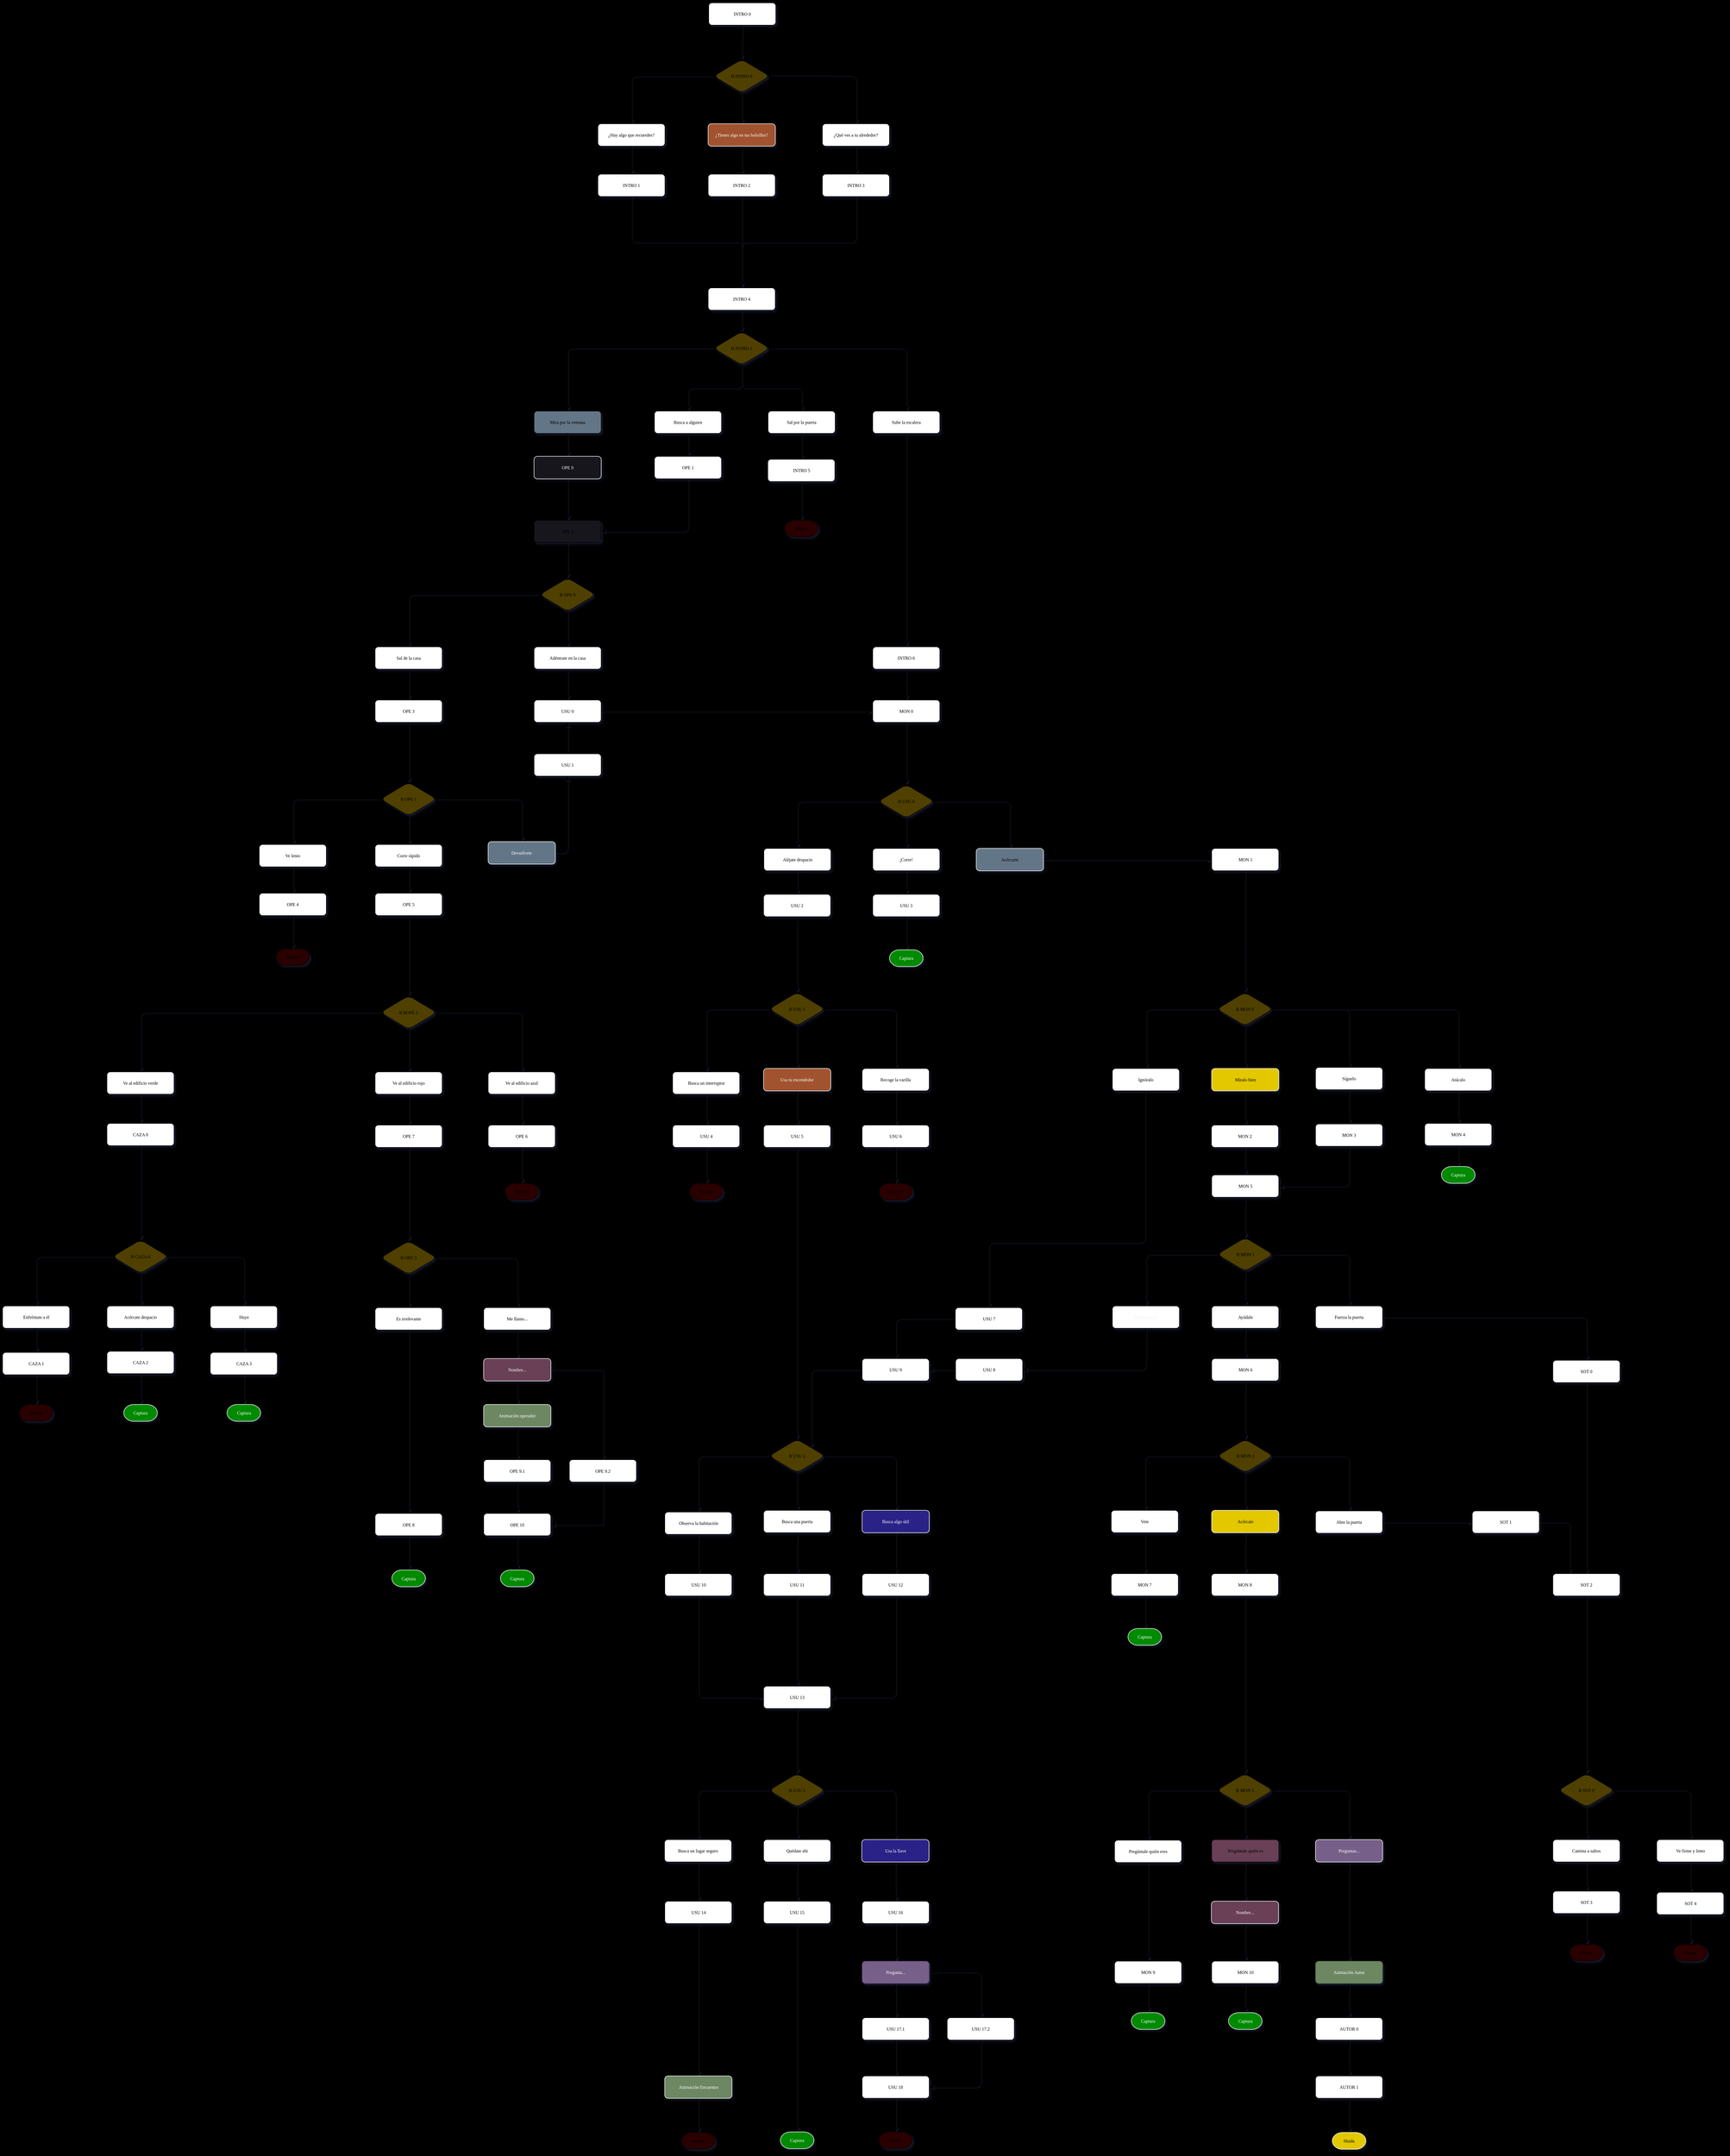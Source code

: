 <mxfile version="21.6.5" type="device">
  <diagram name="Guión" id="edf60f1a-56cd-e834-aa8a-f176f3a09ee4">
    <mxGraphModel dx="4263" dy="2083" grid="0" gridSize="10" guides="1" tooltips="1" connect="1" arrows="1" fold="1" page="0" pageScale="1" pageWidth="827" pageHeight="1169" background="#000000" math="0" shadow="1">
      <root>
        <mxCell id="0" />
        <mxCell id="1" parent="0" />
        <mxCell id="uqprIy-3fPHbmCHrBsN2-4" style="edgeStyle=orthogonalEdgeStyle;rounded=1;orthogonalLoop=1;jettySize=auto;html=1;entryX=0.5;entryY=0;entryDx=0;entryDy=0;exitX=0.5;exitY=1;exitDx=0;exitDy=0;" parent="1" source="ldbtIe3ePr57GWi5LKob-25" target="60e70716793133e9-5" edge="1">
          <mxGeometry relative="1" as="geometry">
            <mxPoint x="725" y="79" as="sourcePoint" />
            <mxPoint x="845" y="68" as="targetPoint" />
          </mxGeometry>
        </mxCell>
        <mxCell id="wI4Z6YU03VDBLguoiG8N-2" style="edgeStyle=orthogonalEdgeStyle;rounded=1;orthogonalLoop=1;jettySize=auto;html=1;entryX=0.5;entryY=0;entryDx=0;entryDy=0;" parent="1" target="wI4Z6YU03VDBLguoiG8N-1" edge="1">
          <mxGeometry relative="1" as="geometry">
            <mxPoint x="774.912" y="158.053" as="sourcePoint" />
          </mxGeometry>
        </mxCell>
        <mxCell id="uqprIy-3fPHbmCHrBsN2-2" style="edgeStyle=orthogonalEdgeStyle;rounded=1;orthogonalLoop=1;jettySize=auto;html=1;entryX=0.5;entryY=0;entryDx=0;entryDy=0;" parent="1" source="60e70716793133e9-5" target="60e70716793133e9-9" edge="1">
          <mxGeometry relative="1" as="geometry" />
        </mxCell>
        <mxCell id="uqprIy-3fPHbmCHrBsN2-3" style="edgeStyle=orthogonalEdgeStyle;rounded=1;orthogonalLoop=1;jettySize=auto;html=1;entryX=0.5;entryY=0;entryDx=0;entryDy=0;" parent="1" source="60e70716793133e9-5" target="60e70716793133e9-11" edge="1">
          <mxGeometry relative="1" as="geometry" />
        </mxCell>
        <mxCell id="60e70716793133e9-5" value="B INTRO 0&lt;br&gt;" style="rhombus;whiteSpace=wrap;html=1;rounded=1;shadow=1;labelBackgroundColor=none;strokeWidth=1;fontFamily=Verdana;fontSize=8;align=center;gradientDirection=north;fillColor=#4F3F00;" parent="1" vertex="1">
          <mxGeometry x="675" y="130" width="100" height="60" as="geometry" />
        </mxCell>
        <mxCell id="uqprIy-3fPHbmCHrBsN2-31" style="edgeStyle=orthogonalEdgeStyle;rounded=1;orthogonalLoop=1;jettySize=auto;html=1;entryX=0.5;entryY=0;entryDx=0;entryDy=0;" parent="1" source="60e70716793133e9-9" target="uqprIy-3fPHbmCHrBsN2-37" edge="1">
          <mxGeometry relative="1" as="geometry">
            <mxPoint x="546.034" y="321.021" as="targetPoint" />
          </mxGeometry>
        </mxCell>
        <mxCell id="60e70716793133e9-9" value="¿Hay algo que recuerdes?" style="whiteSpace=wrap;html=1;rounded=1;shadow=1;labelBackgroundColor=none;strokeWidth=1;fontFamily=Verdana;fontSize=8;align=center;" parent="1" vertex="1">
          <mxGeometry x="468" y="245" width="120" height="40" as="geometry" />
        </mxCell>
        <mxCell id="uqprIy-3fPHbmCHrBsN2-27" style="edgeStyle=orthogonalEdgeStyle;rounded=1;orthogonalLoop=1;jettySize=auto;html=1;entryX=0.5;entryY=0;entryDx=0;entryDy=0;" parent="1" source="60e70716793133e9-11" target="uqprIy-3fPHbmCHrBsN2-42" edge="1">
          <mxGeometry relative="1" as="geometry">
            <mxPoint x="742" y="324.0" as="targetPoint" />
          </mxGeometry>
        </mxCell>
        <mxCell id="60e70716793133e9-11" value="¿Tienes algo en tus bolsillos?" style="whiteSpace=wrap;html=1;rounded=1;shadow=1;labelBackgroundColor=none;strokeWidth=1;fontFamily=Verdana;fontSize=8;align=center;spacing=6;fillColor=#a0522d;fontColor=#ffffff;strokeColor=#F0F0F0;" parent="1" vertex="1">
          <mxGeometry x="665" y="245" width="120" height="40" as="geometry" />
        </mxCell>
        <mxCell id="60e70716793133e9-30" value="Muerte" style="strokeWidth=1;html=1;shape=mxgraph.flowchart.terminator;whiteSpace=wrap;rounded=1;shadow=1;labelBackgroundColor=none;fontFamily=Verdana;fontSize=8;align=center;fillColor=#2A0303;" parent="1" vertex="1">
          <mxGeometry x="801.5" y="953" width="60" height="30" as="geometry" />
        </mxCell>
        <mxCell id="uqprIy-3fPHbmCHrBsN2-40" style="edgeStyle=orthogonalEdgeStyle;rounded=1;orthogonalLoop=1;jettySize=auto;html=1;entryX=0.5;entryY=0;entryDx=0;entryDy=0;" parent="1" source="wI4Z6YU03VDBLguoiG8N-1" target="uqprIy-3fPHbmCHrBsN2-39" edge="1">
          <mxGeometry relative="1" as="geometry" />
        </mxCell>
        <mxCell id="wI4Z6YU03VDBLguoiG8N-1" value="¿Qué ves a tu alrededor?" style="whiteSpace=wrap;html=1;rounded=1;shadow=1;labelBackgroundColor=none;strokeWidth=1;fontFamily=Verdana;fontSize=8;align=center;spacing=6;" parent="1" vertex="1">
          <mxGeometry x="869" y="245" width="120" height="40" as="geometry" />
        </mxCell>
        <mxCell id="uqprIy-3fPHbmCHrBsN2-8" style="edgeStyle=orthogonalEdgeStyle;rounded=1;orthogonalLoop=1;jettySize=auto;html=1;entryX=0.5;entryY=0;entryDx=0;entryDy=0;exitX=0.5;exitY=1;exitDx=0;exitDy=0;" parent="1" source="uqprIy-3fPHbmCHrBsN2-5" target="uqprIy-3fPHbmCHrBsN2-7" edge="1">
          <mxGeometry relative="1" as="geometry">
            <mxPoint x="729" y="688" as="sourcePoint" />
          </mxGeometry>
        </mxCell>
        <mxCell id="uqprIy-3fPHbmCHrBsN2-10" style="edgeStyle=orthogonalEdgeStyle;rounded=1;orthogonalLoop=1;jettySize=auto;html=1;entryX=0.5;entryY=0;entryDx=0;entryDy=0;" parent="1" source="uqprIy-3fPHbmCHrBsN2-5" target="uqprIy-3fPHbmCHrBsN2-9" edge="1">
          <mxGeometry relative="1" as="geometry" />
        </mxCell>
        <mxCell id="uqprIy-3fPHbmCHrBsN2-12" style="edgeStyle=orthogonalEdgeStyle;rounded=1;orthogonalLoop=1;jettySize=auto;html=1;entryX=0.5;entryY=0;entryDx=0;entryDy=0;" parent="1" source="uqprIy-3fPHbmCHrBsN2-5" target="uqprIy-3fPHbmCHrBsN2-11" edge="1">
          <mxGeometry relative="1" as="geometry" />
        </mxCell>
        <mxCell id="uqprIy-3fPHbmCHrBsN2-22" style="edgeStyle=orthogonalEdgeStyle;rounded=1;orthogonalLoop=1;jettySize=auto;html=1;exitX=0.5;exitY=1;exitDx=0;exitDy=0;" parent="1" source="uqprIy-3fPHbmCHrBsN2-5" target="uqprIy-3fPHbmCHrBsN2-21" edge="1">
          <mxGeometry relative="1" as="geometry">
            <mxPoint x="729" y="688" as="sourcePoint" />
          </mxGeometry>
        </mxCell>
        <mxCell id="uqprIy-3fPHbmCHrBsN2-5" value="B INTRO 1" style="rhombus;whiteSpace=wrap;html=1;rounded=1;shadow=1;labelBackgroundColor=none;strokeWidth=1;fontFamily=Verdana;fontSize=8;align=center;gradientDirection=north;fillColor=#4F3F00;" parent="1" vertex="1">
          <mxGeometry x="675" y="616" width="100" height="60" as="geometry" />
        </mxCell>
        <mxCell id="ldbtIe3ePr57GWi5LKob-27" style="edgeStyle=orthogonalEdgeStyle;rounded=1;orthogonalLoop=1;jettySize=auto;html=1;" parent="1" source="uqprIy-3fPHbmCHrBsN2-7" target="ldbtIe3ePr57GWi5LKob-26" edge="1">
          <mxGeometry relative="1" as="geometry" />
        </mxCell>
        <mxCell id="uqprIy-3fPHbmCHrBsN2-7" value="Sal por la puerta" style="whiteSpace=wrap;html=1;rounded=1;shadow=1;labelBackgroundColor=none;strokeWidth=1;fontFamily=Verdana;fontSize=8;align=center;spacing=6;" parent="1" vertex="1">
          <mxGeometry x="772" y="758" width="120" height="40" as="geometry" />
        </mxCell>
        <mxCell id="ldbtIe3ePr57GWi5LKob-4" style="edgeStyle=orthogonalEdgeStyle;rounded=1;orthogonalLoop=1;jettySize=auto;html=1;" parent="1" source="uqprIy-3fPHbmCHrBsN2-9" target="ldbtIe3ePr57GWi5LKob-2" edge="1">
          <mxGeometry relative="1" as="geometry" />
        </mxCell>
        <mxCell id="uqprIy-3fPHbmCHrBsN2-9" value="Mira por la ventana" style="whiteSpace=wrap;html=1;rounded=1;shadow=1;labelBackgroundColor=none;strokeWidth=1;fontFamily=Verdana;fontSize=8;align=center;spacing=6;fillColor=#647687;" parent="1" vertex="1">
          <mxGeometry x="354" y="758" width="120" height="40" as="geometry" />
        </mxCell>
        <mxCell id="bXdIr6pcIIm7j5BVq9ug-5" style="edgeStyle=orthogonalEdgeStyle;rounded=1;orthogonalLoop=1;jettySize=auto;html=1;entryX=0.5;entryY=0;entryDx=0;entryDy=0;" parent="1" source="uqprIy-3fPHbmCHrBsN2-11" target="V76eQI3fGGlbh4bUr6bM-1" edge="1">
          <mxGeometry relative="1" as="geometry">
            <mxPoint x="1095" y="978" as="targetPoint" />
          </mxGeometry>
        </mxCell>
        <mxCell id="uqprIy-3fPHbmCHrBsN2-11" value="Sube la escalera" style="whiteSpace=wrap;html=1;rounded=1;shadow=1;labelBackgroundColor=none;strokeWidth=1;fontFamily=Verdana;fontSize=8;align=center;spacing=6;" parent="1" vertex="1">
          <mxGeometry x="959" y="758" width="120" height="40" as="geometry" />
        </mxCell>
        <mxCell id="uqprIy-3fPHbmCHrBsN2-18" style="edgeStyle=orthogonalEdgeStyle;rounded=1;orthogonalLoop=1;jettySize=auto;html=1;entryX=0.5;entryY=0;entryDx=0;entryDy=0;" parent="1" source="uqprIy-3fPHbmCHrBsN2-13" target="uqprIy-3fPHbmCHrBsN2-17" edge="1">
          <mxGeometry relative="1" as="geometry" />
        </mxCell>
        <mxCell id="uqprIy-3fPHbmCHrBsN2-20" style="edgeStyle=orthogonalEdgeStyle;rounded=1;orthogonalLoop=1;jettySize=auto;html=1;" parent="1" source="uqprIy-3fPHbmCHrBsN2-13" target="ldbtIe3ePr57GWi5LKob-63" edge="1">
          <mxGeometry relative="1" as="geometry">
            <mxPoint x="1213.5" y="1543.5" as="targetPoint" />
          </mxGeometry>
        </mxCell>
        <mxCell id="KzRNm1VHRkXIbj-EOXEV-66" style="edgeStyle=orthogonalEdgeStyle;rounded=1;orthogonalLoop=1;jettySize=auto;html=1;" parent="1" source="uqprIy-3fPHbmCHrBsN2-13" target="uqprIy-3fPHbmCHrBsN2-16" edge="1">
          <mxGeometry relative="1" as="geometry" />
        </mxCell>
        <mxCell id="uqprIy-3fPHbmCHrBsN2-13" value="B USU 0" style="rhombus;whiteSpace=wrap;html=1;rounded=1;shadow=1;labelBackgroundColor=none;strokeWidth=1;fontFamily=Verdana;fontSize=8;align=center;gradientDirection=north;fillColor=#4F3F00;" parent="1" vertex="1">
          <mxGeometry x="969" y="1425" width="100" height="60" as="geometry" />
        </mxCell>
        <mxCell id="RD_AgM2ZFSz2vdP_wPXj-14" style="edgeStyle=orthogonalEdgeStyle;rounded=1;orthogonalLoop=1;jettySize=auto;html=1;entryX=0.5;entryY=0;entryDx=0;entryDy=0;exitX=0.5;exitY=1;exitDx=0;exitDy=0;" parent="1" source="uqprIy-3fPHbmCHrBsN2-16" target="ldbtIe3ePr57GWi5LKob-32" edge="1">
          <mxGeometry relative="1" as="geometry" />
        </mxCell>
        <mxCell id="uqprIy-3fPHbmCHrBsN2-16" value="¡Corre!" style="whiteSpace=wrap;html=1;rounded=1;shadow=1;labelBackgroundColor=none;strokeWidth=1;fontFamily=Verdana;fontSize=8;align=center;spacing=6;" parent="1" vertex="1">
          <mxGeometry x="959" y="1539" width="120" height="40" as="geometry" />
        </mxCell>
        <mxCell id="ldbtIe3ePr57GWi5LKob-30" style="edgeStyle=orthogonalEdgeStyle;rounded=1;orthogonalLoop=1;jettySize=auto;html=1;" parent="1" source="uqprIy-3fPHbmCHrBsN2-17" target="ldbtIe3ePr57GWi5LKob-29" edge="1">
          <mxGeometry relative="1" as="geometry" />
        </mxCell>
        <mxCell id="uqprIy-3fPHbmCHrBsN2-17" value="Aléjate despacio" style="whiteSpace=wrap;html=1;rounded=1;shadow=1;labelBackgroundColor=none;strokeWidth=1;fontFamily=Verdana;fontSize=8;align=center;spacing=6;" parent="1" vertex="1">
          <mxGeometry x="764.5" y="1539" width="120" height="40" as="geometry" />
        </mxCell>
        <mxCell id="KzRNm1VHRkXIbj-EOXEV-55" style="edgeStyle=orthogonalEdgeStyle;rounded=1;orthogonalLoop=1;jettySize=auto;html=1;entryX=1;entryY=0.5;entryDx=0;entryDy=0;exitX=0.5;exitY=1;exitDx=0;exitDy=0;" parent="1" source="ldbtIe3ePr57GWi5LKob-1" target="oMqR89CrZ4jayvg0T-Ow-2" edge="1">
          <mxGeometry relative="1" as="geometry">
            <mxPoint x="640" y="891" as="sourcePoint" />
          </mxGeometry>
        </mxCell>
        <mxCell id="ldbtIe3ePr57GWi5LKob-5" style="edgeStyle=orthogonalEdgeStyle;rounded=1;orthogonalLoop=1;jettySize=auto;html=1;" parent="1" source="uqprIy-3fPHbmCHrBsN2-21" target="ldbtIe3ePr57GWi5LKob-1" edge="1">
          <mxGeometry relative="1" as="geometry" />
        </mxCell>
        <mxCell id="uqprIy-3fPHbmCHrBsN2-21" value="Busca a alguien" style="whiteSpace=wrap;html=1;rounded=1;shadow=1;labelBackgroundColor=none;strokeWidth=1;fontFamily=Verdana;fontSize=8;align=center;spacing=6;" parent="1" vertex="1">
          <mxGeometry x="569" y="758" width="120" height="40" as="geometry" />
        </mxCell>
        <mxCell id="uqprIy-3fPHbmCHrBsN2-28" style="edgeStyle=orthogonalEdgeStyle;rounded=1;orthogonalLoop=1;jettySize=auto;html=1;exitX=0.5;exitY=1;exitDx=0;exitDy=0;" parent="1" source="uqprIy-3fPHbmCHrBsN2-42" target="erNQYKor5SNn1zJZx747-65" edge="1">
          <mxGeometry relative="1" as="geometry">
            <mxPoint x="749" y="373" as="sourcePoint" />
          </mxGeometry>
        </mxCell>
        <mxCell id="uqprIy-3fPHbmCHrBsN2-38" style="edgeStyle=orthogonalEdgeStyle;rounded=1;orthogonalLoop=1;jettySize=auto;html=1;exitX=0.5;exitY=1;exitDx=0;exitDy=0;" parent="1" source="uqprIy-3fPHbmCHrBsN2-37" target="erNQYKor5SNn1zJZx747-65" edge="1">
          <mxGeometry relative="1" as="geometry" />
        </mxCell>
        <mxCell id="uqprIy-3fPHbmCHrBsN2-37" value="INTRO 1" style="whiteSpace=wrap;html=1;rounded=1;shadow=1;labelBackgroundColor=none;strokeWidth=1;fontFamily=Verdana;fontSize=8;align=center;" parent="1" vertex="1">
          <mxGeometry x="468" y="335" width="120" height="40" as="geometry" />
        </mxCell>
        <mxCell id="uqprIy-3fPHbmCHrBsN2-41" style="edgeStyle=orthogonalEdgeStyle;rounded=1;orthogonalLoop=1;jettySize=auto;html=1;exitX=0.5;exitY=1;exitDx=0;exitDy=0;" parent="1" source="uqprIy-3fPHbmCHrBsN2-39" target="erNQYKor5SNn1zJZx747-65" edge="1">
          <mxGeometry relative="1" as="geometry" />
        </mxCell>
        <mxCell id="uqprIy-3fPHbmCHrBsN2-39" value="INTRO 3" style="whiteSpace=wrap;html=1;rounded=1;shadow=1;labelBackgroundColor=none;strokeWidth=1;fontFamily=Verdana;fontSize=8;align=center;spacing=6;" parent="1" vertex="1">
          <mxGeometry x="869" y="335" width="120" height="40" as="geometry" />
        </mxCell>
        <mxCell id="uqprIy-3fPHbmCHrBsN2-42" value="INTRO 2" style="whiteSpace=wrap;html=1;rounded=1;shadow=1;labelBackgroundColor=none;strokeWidth=1;fontFamily=Verdana;fontSize=8;align=center;spacing=6;" parent="1" vertex="1">
          <mxGeometry x="665" y="335" width="120" height="40" as="geometry" />
        </mxCell>
        <mxCell id="KzRNm1VHRkXIbj-EOXEV-10" style="edgeStyle=orthogonalEdgeStyle;rounded=1;orthogonalLoop=1;jettySize=auto;html=1;entryX=0.5;entryY=0;entryDx=0;entryDy=0;" parent="1" source="uqprIy-3fPHbmCHrBsN2-43" target="KzRNm1VHRkXIbj-EOXEV-9" edge="1">
          <mxGeometry relative="1" as="geometry" />
        </mxCell>
        <mxCell id="KzRNm1VHRkXIbj-EOXEV-13" style="edgeStyle=orthogonalEdgeStyle;rounded=1;orthogonalLoop=1;jettySize=auto;html=1;entryX=0.5;entryY=0;entryDx=0;entryDy=0;" parent="1" source="uqprIy-3fPHbmCHrBsN2-43" target="KzRNm1VHRkXIbj-EOXEV-12" edge="1">
          <mxGeometry relative="1" as="geometry" />
        </mxCell>
        <mxCell id="uqprIy-3fPHbmCHrBsN2-43" value="B OPE 0" style="rhombus;whiteSpace=wrap;html=1;rounded=1;shadow=1;labelBackgroundColor=none;strokeWidth=1;fontFamily=Verdana;fontSize=8;align=center;gradientDirection=north;fillColor=#4F3F00;" parent="1" vertex="1">
          <mxGeometry x="364" y="1056" width="100" height="60" as="geometry" />
        </mxCell>
        <mxCell id="KzRNm1VHRkXIbj-EOXEV-2" style="edgeStyle=orthogonalEdgeStyle;rounded=1;orthogonalLoop=1;jettySize=auto;html=1;entryX=0.5;entryY=0;entryDx=0;entryDy=0;" parent="1" source="uqprIy-3fPHbmCHrBsN2-49" target="KzRNm1VHRkXIbj-EOXEV-1" edge="1">
          <mxGeometry relative="1" as="geometry" />
        </mxCell>
        <mxCell id="KzRNm1VHRkXIbj-EOXEV-4" style="edgeStyle=orthogonalEdgeStyle;rounded=1;orthogonalLoop=1;jettySize=auto;html=1;entryX=0.5;entryY=0;entryDx=0;entryDy=0;" parent="1" source="uqprIy-3fPHbmCHrBsN2-49" target="KzRNm1VHRkXIbj-EOXEV-3" edge="1">
          <mxGeometry relative="1" as="geometry" />
        </mxCell>
        <mxCell id="RD_AgM2ZFSz2vdP_wPXj-13" style="edgeStyle=orthogonalEdgeStyle;rounded=1;orthogonalLoop=1;jettySize=auto;html=1;" parent="1" source="uqprIy-3fPHbmCHrBsN2-49" target="RD_AgM2ZFSz2vdP_wPXj-12" edge="1">
          <mxGeometry relative="1" as="geometry" />
        </mxCell>
        <mxCell id="z3bMcTmMKauird0PgGkB-2" style="edgeStyle=orthogonalEdgeStyle;rounded=1;orthogonalLoop=1;jettySize=auto;html=1;" parent="1" source="uqprIy-3fPHbmCHrBsN2-49" target="z3bMcTmMKauird0PgGkB-1" edge="1">
          <mxGeometry relative="1" as="geometry" />
        </mxCell>
        <mxCell id="uqprIy-3fPHbmCHrBsN2-49" value="B MON 0" style="rhombus;whiteSpace=wrap;html=1;rounded=1;shadow=1;labelBackgroundColor=none;strokeWidth=1;fontFamily=Verdana;fontSize=8;align=center;gradientDirection=north;fillColor=#4F3F00;" parent="1" vertex="1">
          <mxGeometry x="1574" y="1796" width="100" height="60" as="geometry" />
        </mxCell>
        <mxCell id="KzRNm1VHRkXIbj-EOXEV-83" style="edgeStyle=orthogonalEdgeStyle;rounded=1;orthogonalLoop=1;jettySize=auto;html=1;entryX=0.5;entryY=0;entryDx=0;entryDy=0;" parent="1" source="KzRNm1VHRkXIbj-EOXEV-1" target="ldbtIe3ePr57GWi5LKob-76" edge="1">
          <mxGeometry relative="1" as="geometry">
            <mxPoint x="1616.5" y="2058" as="targetPoint" />
          </mxGeometry>
        </mxCell>
        <mxCell id="KzRNm1VHRkXIbj-EOXEV-1" value="Míralo bien" style="whiteSpace=wrap;html=1;rounded=1;shadow=1;labelBackgroundColor=none;strokeWidth=1;fontFamily=Verdana;fontSize=8;align=center;spacing=6;fillColor=#e3c800;fontColor=#000000;strokeColor=#F0F0F0;" parent="1" vertex="1">
          <mxGeometry x="1564.5" y="1932" width="120" height="40" as="geometry" />
        </mxCell>
        <mxCell id="ldbtIe3ePr57GWi5LKob-78" style="edgeStyle=orthogonalEdgeStyle;rounded=1;orthogonalLoop=1;jettySize=auto;html=1;" parent="1" source="KzRNm1VHRkXIbj-EOXEV-3" target="ldbtIe3ePr57GWi5LKob-77" edge="1">
          <mxGeometry relative="1" as="geometry" />
        </mxCell>
        <mxCell id="KzRNm1VHRkXIbj-EOXEV-3" value="Atácalo" style="whiteSpace=wrap;html=1;rounded=1;shadow=1;labelBackgroundColor=none;strokeWidth=1;fontFamily=Verdana;fontSize=8;align=center;spacing=6;" parent="1" vertex="1">
          <mxGeometry x="1945" y="1932" width="120" height="40" as="geometry" />
        </mxCell>
        <mxCell id="KzRNm1VHRkXIbj-EOXEV-57" style="edgeStyle=orthogonalEdgeStyle;rounded=1;orthogonalLoop=1;jettySize=auto;html=1;entryX=0.5;entryY=0;entryDx=0;entryDy=0;" parent="1" source="KzRNm1VHRkXIbj-EOXEV-7" target="KzRNm1VHRkXIbj-EOXEV-56" edge="1">
          <mxGeometry relative="1" as="geometry" />
        </mxCell>
        <mxCell id="KzRNm1VHRkXIbj-EOXEV-59" style="edgeStyle=orthogonalEdgeStyle;rounded=1;orthogonalLoop=1;jettySize=auto;html=1;entryX=0.5;entryY=0;entryDx=0;entryDy=0;" parent="1" source="KzRNm1VHRkXIbj-EOXEV-7" target="KzRNm1VHRkXIbj-EOXEV-58" edge="1">
          <mxGeometry relative="1" as="geometry" />
        </mxCell>
        <mxCell id="KzRNm1VHRkXIbj-EOXEV-7" value="B USU 1" style="rhombus;whiteSpace=wrap;html=1;rounded=1;shadow=1;labelBackgroundColor=none;strokeWidth=1;fontFamily=Verdana;fontSize=8;align=center;gradientDirection=north;fillColor=#4F3F00;" parent="1" vertex="1">
          <mxGeometry x="774" y="1796" width="100" height="60" as="geometry" />
        </mxCell>
        <mxCell id="RD_AgM2ZFSz2vdP_wPXj-8" style="edgeStyle=orthogonalEdgeStyle;rounded=1;orthogonalLoop=1;jettySize=auto;html=1;exitX=0.5;exitY=1;exitDx=0;exitDy=0;" parent="1" source="KzRNm1VHRkXIbj-EOXEV-9" target="ldbtIe3ePr57GWi5LKob-6" edge="1">
          <mxGeometry relative="1" as="geometry" />
        </mxCell>
        <mxCell id="KzRNm1VHRkXIbj-EOXEV-9" value="Adéntrate en la casa" style="whiteSpace=wrap;html=1;rounded=1;shadow=1;labelBackgroundColor=none;strokeWidth=1;fontFamily=Verdana;fontSize=8;align=center;spacing=6;" parent="1" vertex="1">
          <mxGeometry x="354" y="1179" width="120" height="40" as="geometry" />
        </mxCell>
        <mxCell id="KzRNm1VHRkXIbj-EOXEV-12" value="Sal de la casa" style="whiteSpace=wrap;html=1;rounded=1;shadow=1;labelBackgroundColor=none;strokeWidth=1;fontFamily=Verdana;fontSize=8;align=center;spacing=6;" parent="1" vertex="1">
          <mxGeometry x="70" y="1179" width="120" height="40" as="geometry" />
        </mxCell>
        <mxCell id="KzRNm1VHRkXIbj-EOXEV-21" style="edgeStyle=orthogonalEdgeStyle;rounded=1;orthogonalLoop=1;jettySize=auto;html=1;entryX=0.5;entryY=0;entryDx=0;entryDy=0;" parent="1" source="KzRNm1VHRkXIbj-EOXEV-16" target="KzRNm1VHRkXIbj-EOXEV-18" edge="1">
          <mxGeometry relative="1" as="geometry" />
        </mxCell>
        <mxCell id="KzRNm1VHRkXIbj-EOXEV-22" style="edgeStyle=orthogonalEdgeStyle;rounded=1;orthogonalLoop=1;jettySize=auto;html=1;entryX=0.5;entryY=0;entryDx=0;entryDy=0;" parent="1" source="KzRNm1VHRkXIbj-EOXEV-16" target="KzRNm1VHRkXIbj-EOXEV-20" edge="1">
          <mxGeometry relative="1" as="geometry" />
        </mxCell>
        <mxCell id="KzRNm1VHRkXIbj-EOXEV-25" style="edgeStyle=orthogonalEdgeStyle;rounded=1;orthogonalLoop=1;jettySize=auto;html=1;" parent="1" source="KzRNm1VHRkXIbj-EOXEV-16" target="KzRNm1VHRkXIbj-EOXEV-19" edge="1">
          <mxGeometry relative="1" as="geometry" />
        </mxCell>
        <mxCell id="KzRNm1VHRkXIbj-EOXEV-16" value="B OPE 1" style="rhombus;whiteSpace=wrap;html=1;rounded=1;shadow=1;labelBackgroundColor=none;strokeWidth=1;fontFamily=Verdana;fontSize=8;align=center;gradientDirection=north;fillColor=#4F3F00;" parent="1" vertex="1">
          <mxGeometry x="80" y="1421" width="100" height="60" as="geometry" />
        </mxCell>
        <mxCell id="ldbtIe3ePr57GWi5LKob-10" style="edgeStyle=orthogonalEdgeStyle;rounded=1;orthogonalLoop=1;jettySize=auto;html=1;" parent="1" source="KzRNm1VHRkXIbj-EOXEV-18" target="ldbtIe3ePr57GWi5LKob-9" edge="1">
          <mxGeometry relative="1" as="geometry" />
        </mxCell>
        <mxCell id="KzRNm1VHRkXIbj-EOXEV-18" value="Ve lento" style="whiteSpace=wrap;html=1;rounded=1;shadow=1;labelBackgroundColor=none;strokeWidth=1;fontFamily=Verdana;fontSize=8;align=center;spacing=6;" parent="1" vertex="1">
          <mxGeometry x="-137" y="1532" width="120" height="40" as="geometry" />
        </mxCell>
        <mxCell id="ldbtIe3ePr57GWi5LKob-7" style="edgeStyle=orthogonalEdgeStyle;rounded=1;orthogonalLoop=1;jettySize=auto;html=1;exitX=1;exitY=0.5;exitDx=0;exitDy=0;entryX=0.5;entryY=1;entryDx=0;entryDy=0;" parent="1" source="KzRNm1VHRkXIbj-EOXEV-19" target="tIU8I_EAOTodSFCsPTR--1" edge="1">
          <mxGeometry relative="1" as="geometry" />
        </mxCell>
        <mxCell id="KzRNm1VHRkXIbj-EOXEV-19" value="Devuélvete" style="whiteSpace=wrap;html=1;rounded=1;shadow=1;labelBackgroundColor=none;strokeWidth=1;fontFamily=Verdana;fontSize=8;align=center;spacing=6;fillColor=#647687;fontColor=#ffffff;strokeColor=#F0F0F0;" parent="1" vertex="1">
          <mxGeometry x="272" y="1527" width="120" height="40" as="geometry" />
        </mxCell>
        <mxCell id="ldbtIe3ePr57GWi5LKob-13" style="edgeStyle=orthogonalEdgeStyle;rounded=1;orthogonalLoop=1;jettySize=auto;html=1;" parent="1" source="KzRNm1VHRkXIbj-EOXEV-20" target="ldbtIe3ePr57GWi5LKob-12" edge="1">
          <mxGeometry relative="1" as="geometry" />
        </mxCell>
        <mxCell id="KzRNm1VHRkXIbj-EOXEV-20" value="Corre rápido" style="whiteSpace=wrap;html=1;rounded=1;shadow=1;labelBackgroundColor=none;strokeWidth=1;fontFamily=Verdana;fontSize=8;align=center;spacing=6;" parent="1" vertex="1">
          <mxGeometry x="70" y="1532" width="120" height="40" as="geometry" />
        </mxCell>
        <mxCell id="KzRNm1VHRkXIbj-EOXEV-23" value="Muerte" style="strokeWidth=1;html=1;shape=mxgraph.flowchart.terminator;whiteSpace=wrap;rounded=1;shadow=1;labelBackgroundColor=none;fontFamily=Verdana;fontSize=8;align=center;fillColor=#2A0303;" parent="1" vertex="1">
          <mxGeometry x="-107" y="1718" width="60" height="30" as="geometry" />
        </mxCell>
        <mxCell id="KzRNm1VHRkXIbj-EOXEV-31" style="edgeStyle=orthogonalEdgeStyle;rounded=1;orthogonalLoop=1;jettySize=auto;html=1;" parent="1" source="KzRNm1VHRkXIbj-EOXEV-28" target="KzRNm1VHRkXIbj-EOXEV-30" edge="1">
          <mxGeometry relative="1" as="geometry" />
        </mxCell>
        <mxCell id="KzRNm1VHRkXIbj-EOXEV-38" style="edgeStyle=orthogonalEdgeStyle;rounded=1;orthogonalLoop=1;jettySize=auto;html=1;entryX=0.5;entryY=0;entryDx=0;entryDy=0;" parent="1" source="KzRNm1VHRkXIbj-EOXEV-28" target="KzRNm1VHRkXIbj-EOXEV-37" edge="1">
          <mxGeometry relative="1" as="geometry" />
        </mxCell>
        <mxCell id="RD_AgM2ZFSz2vdP_wPXj-6" style="edgeStyle=orthogonalEdgeStyle;rounded=1;orthogonalLoop=1;jettySize=auto;html=1;" parent="1" source="KzRNm1VHRkXIbj-EOXEV-28" target="RD_AgM2ZFSz2vdP_wPXj-5" edge="1">
          <mxGeometry relative="1" as="geometry" />
        </mxCell>
        <mxCell id="KzRNm1VHRkXIbj-EOXEV-28" value="B BOPE 2" style="rhombus;whiteSpace=wrap;html=1;rounded=1;shadow=1;labelBackgroundColor=none;strokeWidth=1;fontFamily=Verdana;fontSize=8;align=center;gradientDirection=north;fillColor=#4F3F00;" parent="1" vertex="1">
          <mxGeometry x="80" y="1802" width="100" height="60" as="geometry" />
        </mxCell>
        <mxCell id="ldbtIe3ePr57GWi5LKob-17" style="edgeStyle=orthogonalEdgeStyle;rounded=1;orthogonalLoop=1;jettySize=auto;html=1;" parent="1" source="KzRNm1VHRkXIbj-EOXEV-30" target="ldbtIe3ePr57GWi5LKob-16" edge="1">
          <mxGeometry relative="1" as="geometry" />
        </mxCell>
        <mxCell id="KzRNm1VHRkXIbj-EOXEV-30" value="Ve al edificio rojo" style="whiteSpace=wrap;html=1;rounded=1;shadow=1;labelBackgroundColor=none;strokeWidth=1;fontFamily=Verdana;fontSize=8;align=center;spacing=6;" parent="1" vertex="1">
          <mxGeometry x="70" y="1938" width="120" height="40" as="geometry" />
        </mxCell>
        <mxCell id="KzRNm1VHRkXIbj-EOXEV-36" value="Muerte" style="strokeWidth=1;html=1;shape=mxgraph.flowchart.terminator;whiteSpace=wrap;rounded=1;shadow=1;labelBackgroundColor=none;fontFamily=Verdana;fontSize=8;align=center;fillColor=#2A0303;" parent="1" vertex="1">
          <mxGeometry x="302" y="2137" width="60" height="30" as="geometry" />
        </mxCell>
        <mxCell id="ldbtIe3ePr57GWi5LKob-19" style="edgeStyle=orthogonalEdgeStyle;rounded=1;orthogonalLoop=1;jettySize=auto;html=1;" parent="1" source="KzRNm1VHRkXIbj-EOXEV-37" target="ldbtIe3ePr57GWi5LKob-15" edge="1">
          <mxGeometry relative="1" as="geometry" />
        </mxCell>
        <mxCell id="KzRNm1VHRkXIbj-EOXEV-37" value="Ve al edificio azul" style="whiteSpace=wrap;html=1;rounded=1;shadow=1;labelBackgroundColor=none;strokeWidth=1;fontFamily=Verdana;fontSize=8;align=center;spacing=6;" parent="1" vertex="1">
          <mxGeometry x="272" y="1938" width="120" height="40" as="geometry" />
        </mxCell>
        <mxCell id="KzRNm1VHRkXIbj-EOXEV-46" style="edgeStyle=orthogonalEdgeStyle;rounded=1;orthogonalLoop=1;jettySize=auto;html=1;entryX=0.5;entryY=0;entryDx=0;entryDy=0;" parent="1" source="KzRNm1VHRkXIbj-EOXEV-41" target="KzRNm1VHRkXIbj-EOXEV-43" edge="1">
          <mxGeometry relative="1" as="geometry" />
        </mxCell>
        <mxCell id="KzRNm1VHRkXIbj-EOXEV-47" style="edgeStyle=orthogonalEdgeStyle;rounded=1;orthogonalLoop=1;jettySize=auto;html=1;" parent="1" source="KzRNm1VHRkXIbj-EOXEV-41" target="KzRNm1VHRkXIbj-EOXEV-44" edge="1">
          <mxGeometry relative="1" as="geometry" />
        </mxCell>
        <mxCell id="KzRNm1VHRkXIbj-EOXEV-41" value="B OPE 3" style="rhombus;whiteSpace=wrap;html=1;rounded=1;shadow=1;labelBackgroundColor=none;strokeWidth=1;fontFamily=Verdana;fontSize=8;align=center;gradientDirection=north;fillColor=#4F3F00;" parent="1" vertex="1">
          <mxGeometry x="80" y="2240" width="100" height="60" as="geometry" />
        </mxCell>
        <mxCell id="KzRNm1VHRkXIbj-EOXEV-51" style="edgeStyle=orthogonalEdgeStyle;rounded=1;orthogonalLoop=1;jettySize=auto;html=1;" parent="1" source="KzRNm1VHRkXIbj-EOXEV-43" target="ldbtIe3ePr57GWi5LKob-23" edge="1">
          <mxGeometry relative="1" as="geometry">
            <mxPoint x="129" y="2565" as="targetPoint" />
          </mxGeometry>
        </mxCell>
        <mxCell id="KzRNm1VHRkXIbj-EOXEV-43" value="Es irrelevante" style="whiteSpace=wrap;html=1;rounded=1;shadow=1;labelBackgroundColor=none;strokeWidth=1;fontFamily=Verdana;fontSize=8;align=center;spacing=6;" parent="1" vertex="1">
          <mxGeometry x="70" y="2359" width="120" height="40" as="geometry" />
        </mxCell>
        <mxCell id="KzRNm1VHRkXIbj-EOXEV-49" style="edgeStyle=orthogonalEdgeStyle;rounded=1;orthogonalLoop=1;jettySize=auto;html=1;entryX=0.5;entryY=0;entryDx=0;entryDy=0;" parent="1" source="KzRNm1VHRkXIbj-EOXEV-44" target="KzRNm1VHRkXIbj-EOXEV-48" edge="1">
          <mxGeometry relative="1" as="geometry" />
        </mxCell>
        <mxCell id="KzRNm1VHRkXIbj-EOXEV-44" value="Me llamo..." style="whiteSpace=wrap;html=1;rounded=1;shadow=1;labelBackgroundColor=none;strokeWidth=1;fontFamily=Verdana;fontSize=8;align=center;spacing=6;" parent="1" vertex="1">
          <mxGeometry x="264" y="2359" width="120" height="40" as="geometry" />
        </mxCell>
        <mxCell id="bXdIr6pcIIm7j5BVq9ug-39" style="edgeStyle=orthogonalEdgeStyle;rounded=1;orthogonalLoop=1;jettySize=auto;html=1;entryX=0.5;entryY=0;entryDx=0;entryDy=0;" parent="1" source="KzRNm1VHRkXIbj-EOXEV-48" target="YqCmkP_Uo_CHsXovVqEe-25" edge="1">
          <mxGeometry relative="1" as="geometry" />
        </mxCell>
        <mxCell id="R27XBZ0Py2Qp6NWH03Vr-4" style="edgeStyle=orthogonalEdgeStyle;rounded=0;orthogonalLoop=1;jettySize=auto;html=1;" parent="1" source="KzRNm1VHRkXIbj-EOXEV-48" target="R27XBZ0Py2Qp6NWH03Vr-3" edge="1">
          <mxGeometry relative="1" as="geometry" />
        </mxCell>
        <mxCell id="KzRNm1VHRkXIbj-EOXEV-48" value="Nombre..." style="whiteSpace=wrap;html=1;rounded=1;shadow=1;labelBackgroundColor=none;strokeWidth=1;fontFamily=Verdana;fontSize=8;align=center;spacing=6;fillColor=#693F54;fontColor=#ffffff;strokeColor=#F0F0F0;" parent="1" vertex="1">
          <mxGeometry x="264" y="2450" width="120" height="40" as="geometry" />
        </mxCell>
        <mxCell id="ldbtIe3ePr57GWi5LKob-39" style="edgeStyle=orthogonalEdgeStyle;rounded=1;orthogonalLoop=1;jettySize=auto;html=1;" parent="1" source="KzRNm1VHRkXIbj-EOXEV-56" target="ldbtIe3ePr57GWi5LKob-36" edge="1">
          <mxGeometry relative="1" as="geometry" />
        </mxCell>
        <mxCell id="KzRNm1VHRkXIbj-EOXEV-56" value="Usa tu encendedor" style="whiteSpace=wrap;html=1;rounded=1;shadow=1;labelBackgroundColor=none;strokeWidth=1;fontFamily=Verdana;fontSize=8;align=center;spacing=6;fillColor=#a0522d;fontColor=#ffffff;strokeColor=#F0F0F0;" parent="1" vertex="1">
          <mxGeometry x="764" y="1932" width="120" height="40" as="geometry" />
        </mxCell>
        <mxCell id="ldbtIe3ePr57GWi5LKob-37" style="edgeStyle=orthogonalEdgeStyle;rounded=1;orthogonalLoop=1;jettySize=auto;html=1;" parent="1" source="KzRNm1VHRkXIbj-EOXEV-58" target="ldbtIe3ePr57GWi5LKob-35" edge="1">
          <mxGeometry relative="1" as="geometry" />
        </mxCell>
        <mxCell id="KzRNm1VHRkXIbj-EOXEV-58" value="Busca un interruptor" style="whiteSpace=wrap;html=1;rounded=1;shadow=1;labelBackgroundColor=none;strokeWidth=1;fontFamily=Verdana;fontSize=8;align=center;spacing=6;" parent="1" vertex="1">
          <mxGeometry x="601.5" y="1938" width="120" height="40" as="geometry" />
        </mxCell>
        <mxCell id="KzRNm1VHRkXIbj-EOXEV-60" value="Muerte" style="strokeWidth=1;html=1;shape=mxgraph.flowchart.terminator;whiteSpace=wrap;rounded=1;shadow=1;labelBackgroundColor=none;fontFamily=Verdana;fontSize=8;align=center;fillColor=#2A0303;" parent="1" vertex="1">
          <mxGeometry x="631.5" y="2137" width="60" height="30" as="geometry" />
        </mxCell>
        <mxCell id="ldbtIe3ePr57GWi5LKob-43" style="edgeStyle=orthogonalEdgeStyle;rounded=1;orthogonalLoop=1;jettySize=auto;html=1;entryX=1;entryY=0;entryDx=0;entryDy=0;" parent="1" source="KzRNm1VHRkXIbj-EOXEV-62" target="KzRNm1VHRkXIbj-EOXEV-71" edge="1">
          <mxGeometry relative="1" as="geometry" />
        </mxCell>
        <mxCell id="KzRNm1VHRkXIbj-EOXEV-62" value="USU 9" style="whiteSpace=wrap;html=1;rounded=1;shadow=1;labelBackgroundColor=none;strokeWidth=1;fontFamily=Verdana;fontSize=8;align=center;spacing=6;" parent="1" vertex="1">
          <mxGeometry x="940" y="2450" width="120" height="40" as="geometry" />
        </mxCell>
        <mxCell id="KzRNm1VHRkXIbj-EOXEV-75" style="edgeStyle=orthogonalEdgeStyle;rounded=1;orthogonalLoop=1;jettySize=auto;html=1;" parent="1" source="KzRNm1VHRkXIbj-EOXEV-71" target="KzRNm1VHRkXIbj-EOXEV-74" edge="1">
          <mxGeometry relative="1" as="geometry" />
        </mxCell>
        <mxCell id="KzRNm1VHRkXIbj-EOXEV-77" style="edgeStyle=orthogonalEdgeStyle;rounded=1;orthogonalLoop=1;jettySize=auto;html=1;" parent="1" source="KzRNm1VHRkXIbj-EOXEV-71" target="KzRNm1VHRkXIbj-EOXEV-76" edge="1">
          <mxGeometry relative="1" as="geometry" />
        </mxCell>
        <mxCell id="KzRNm1VHRkXIbj-EOXEV-78" style="edgeStyle=orthogonalEdgeStyle;rounded=1;orthogonalLoop=1;jettySize=auto;html=1;" parent="1" source="KzRNm1VHRkXIbj-EOXEV-71" target="KzRNm1VHRkXIbj-EOXEV-73" edge="1">
          <mxGeometry relative="1" as="geometry" />
        </mxCell>
        <mxCell id="bXdIr6pcIIm7j5BVq9ug-92" style="edgeStyle=orthogonalEdgeStyle;rounded=1;orthogonalLoop=1;jettySize=auto;html=1;exitX=1;exitY=0.5;exitDx=0;exitDy=0;" parent="1" source="KzRNm1VHRkXIbj-EOXEV-7" target="bXdIr6pcIIm7j5BVq9ug-91" edge="1">
          <mxGeometry relative="1" as="geometry" />
        </mxCell>
        <mxCell id="KzRNm1VHRkXIbj-EOXEV-71" value="B USU 2" style="rhombus;whiteSpace=wrap;html=1;rounded=1;shadow=1;labelBackgroundColor=none;strokeWidth=1;fontFamily=Verdana;fontSize=8;align=center;gradientDirection=north;fillColor=#4F3F00;" parent="1" vertex="1">
          <mxGeometry x="774" y="2594" width="100" height="60" as="geometry" />
        </mxCell>
        <mxCell id="ldbtIe3ePr57GWi5LKob-50" style="edgeStyle=orthogonalEdgeStyle;rounded=1;orthogonalLoop=1;jettySize=auto;html=1;" parent="1" source="KzRNm1VHRkXIbj-EOXEV-73" target="ldbtIe3ePr57GWi5LKob-47" edge="1">
          <mxGeometry relative="1" as="geometry" />
        </mxCell>
        <mxCell id="KzRNm1VHRkXIbj-EOXEV-73" value="Observa la habitación" style="whiteSpace=wrap;html=1;rounded=1;shadow=1;labelBackgroundColor=none;strokeWidth=1;fontFamily=Verdana;fontSize=8;align=center;spacing=6;" parent="1" vertex="1">
          <mxGeometry x="587.5" y="2724" width="120" height="40" as="geometry" />
        </mxCell>
        <mxCell id="ldbtIe3ePr57GWi5LKob-49" style="edgeStyle=orthogonalEdgeStyle;rounded=1;orthogonalLoop=1;jettySize=auto;html=1;" parent="1" source="KzRNm1VHRkXIbj-EOXEV-74" target="ldbtIe3ePr57GWi5LKob-46" edge="1">
          <mxGeometry relative="1" as="geometry" />
        </mxCell>
        <mxCell id="KzRNm1VHRkXIbj-EOXEV-74" value="Busca una puerta" style="whiteSpace=wrap;html=1;rounded=1;shadow=1;labelBackgroundColor=none;strokeWidth=1;fontFamily=Verdana;fontSize=8;align=center;spacing=6;" parent="1" vertex="1">
          <mxGeometry x="764" y="2721" width="120" height="40" as="geometry" />
        </mxCell>
        <mxCell id="ldbtIe3ePr57GWi5LKob-48" style="edgeStyle=orthogonalEdgeStyle;rounded=1;orthogonalLoop=1;jettySize=auto;html=1;" parent="1" source="KzRNm1VHRkXIbj-EOXEV-76" target="ldbtIe3ePr57GWi5LKob-45" edge="1">
          <mxGeometry relative="1" as="geometry" />
        </mxCell>
        <mxCell id="KzRNm1VHRkXIbj-EOXEV-76" value="&lt;span style=&quot;color: rgb(255 , 255 , 255)&quot;&gt;Busca algo útil&lt;/span&gt;" style="whiteSpace=wrap;html=1;rounded=1;shadow=1;labelBackgroundColor=none;strokeWidth=1;fontFamily=Verdana;fontSize=8;align=center;spacing=6;fillColor=#2B2087;fontColor=#ffffff;strokeColor=#F0F0F0;" parent="1" vertex="1">
          <mxGeometry x="940" y="2721" width="120" height="40" as="geometry" />
        </mxCell>
        <mxCell id="KzRNm1VHRkXIbj-EOXEV-87" style="edgeStyle=orthogonalEdgeStyle;rounded=1;orthogonalLoop=1;jettySize=auto;html=1;" parent="1" source="KzRNm1VHRkXIbj-EOXEV-82" target="KzRNm1VHRkXIbj-EOXEV-84" edge="1">
          <mxGeometry relative="1" as="geometry" />
        </mxCell>
        <mxCell id="bXdIr6pcIIm7j5BVq9ug-57" style="edgeStyle=orthogonalEdgeStyle;rounded=1;orthogonalLoop=1;jettySize=auto;html=1;" parent="1" source="KzRNm1VHRkXIbj-EOXEV-82" target="_sz2q_1dFznbGPaKoURx-14" edge="1">
          <mxGeometry relative="1" as="geometry" />
        </mxCell>
        <mxCell id="smO6bI4jZ_qUpubtPsuz-4" style="edgeStyle=orthogonalEdgeStyle;rounded=1;orthogonalLoop=1;jettySize=auto;html=1;" parent="1" source="KzRNm1VHRkXIbj-EOXEV-82" target="smO6bI4jZ_qUpubtPsuz-3" edge="1">
          <mxGeometry relative="1" as="geometry" />
        </mxCell>
        <mxCell id="KzRNm1VHRkXIbj-EOXEV-82" value="B MON 1" style="rhombus;whiteSpace=wrap;html=1;rounded=1;shadow=1;labelBackgroundColor=none;strokeWidth=1;fontFamily=Verdana;fontSize=8;align=center;gradientDirection=north;fillColor=#4F3F00;" parent="1" vertex="1">
          <mxGeometry x="1574.5" y="2234" width="100" height="60" as="geometry" />
        </mxCell>
        <mxCell id="ldbtIe3ePr57GWi5LKob-82" style="edgeStyle=orthogonalEdgeStyle;rounded=1;orthogonalLoop=1;jettySize=auto;html=1;" parent="1" source="KzRNm1VHRkXIbj-EOXEV-84" target="ldbtIe3ePr57GWi5LKob-81" edge="1">
          <mxGeometry relative="1" as="geometry" />
        </mxCell>
        <mxCell id="KzRNm1VHRkXIbj-EOXEV-84" value="Ayúdale" style="whiteSpace=wrap;html=1;rounded=1;shadow=1;labelBackgroundColor=none;strokeWidth=1;fontFamily=Verdana;fontSize=8;align=center;spacing=6;" parent="1" vertex="1">
          <mxGeometry x="1564.5" y="2356" width="120" height="40" as="geometry" />
        </mxCell>
        <mxCell id="KzRNm1VHRkXIbj-EOXEV-93" style="edgeStyle=orthogonalEdgeStyle;rounded=1;orthogonalLoop=1;jettySize=auto;html=1;" parent="1" source="KzRNm1VHRkXIbj-EOXEV-88" target="KzRNm1VHRkXIbj-EOXEV-92" edge="1">
          <mxGeometry relative="1" as="geometry" />
        </mxCell>
        <mxCell id="KzRNm1VHRkXIbj-EOXEV-88" value="USU 13" style="whiteSpace=wrap;html=1;rounded=1;shadow=1;labelBackgroundColor=none;strokeWidth=1;fontFamily=Verdana;fontSize=8;align=center;spacing=6;" parent="1" vertex="1">
          <mxGeometry x="764" y="3035" width="120" height="40" as="geometry" />
        </mxCell>
        <mxCell id="KzRNm1VHRkXIbj-EOXEV-98" style="edgeStyle=orthogonalEdgeStyle;rounded=1;orthogonalLoop=1;jettySize=auto;html=1;" parent="1" source="KzRNm1VHRkXIbj-EOXEV-92" target="KzRNm1VHRkXIbj-EOXEV-97" edge="1">
          <mxGeometry relative="1" as="geometry" />
        </mxCell>
        <mxCell id="ldbtIe3ePr57GWi5LKob-57" style="edgeStyle=orthogonalEdgeStyle;rounded=1;orthogonalLoop=1;jettySize=auto;html=1;" parent="1" source="KzRNm1VHRkXIbj-EOXEV-92" target="ldbtIe3ePr57GWi5LKob-56" edge="1">
          <mxGeometry relative="1" as="geometry" />
        </mxCell>
        <mxCell id="KzRNm1VHRkXIbj-EOXEV-92" value="B USU 3" style="rhombus;whiteSpace=wrap;html=1;rounded=1;shadow=1;labelBackgroundColor=none;strokeWidth=1;fontFamily=Verdana;fontSize=8;align=center;gradientDirection=north;fillColor=#4F3F00;" parent="1" vertex="1">
          <mxGeometry x="774" y="3191" width="100" height="60" as="geometry" />
        </mxCell>
        <mxCell id="KzRNm1VHRkXIbj-EOXEV-101" style="edgeStyle=orthogonalEdgeStyle;rounded=1;orthogonalLoop=1;jettySize=auto;html=1;exitX=0.5;exitY=1;exitDx=0;exitDy=0;" parent="1" source="KzRNm1VHRkXIbj-EOXEV-95" target="bXdIr6pcIIm7j5BVq9ug-1" edge="1">
          <mxGeometry relative="1" as="geometry">
            <mxPoint x="884.5" y="3679" as="targetPoint" />
          </mxGeometry>
        </mxCell>
        <mxCell id="KzRNm1VHRkXIbj-EOXEV-95" value="Pregunta..." style="whiteSpace=wrap;html=1;rounded=1;shadow=1;labelBackgroundColor=none;strokeWidth=1;fontFamily=Verdana;fontSize=8;align=center;spacing=6;fillColor=#76608a;fontColor=#ffffff;strokeColor=#432D57;" parent="1" vertex="1">
          <mxGeometry x="940" y="3526" width="120" height="40" as="geometry" />
        </mxCell>
        <mxCell id="_sz2q_1dFznbGPaKoURx-10" style="edgeStyle=orthogonalEdgeStyle;rounded=1;orthogonalLoop=1;jettySize=auto;html=1;" parent="1" source="KzRNm1VHRkXIbj-EOXEV-97" target="_sz2q_1dFznbGPaKoURx-41" edge="1">
          <mxGeometry relative="1" as="geometry" />
        </mxCell>
        <mxCell id="_sz2q_1dFznbGPaKoURx-12" style="edgeStyle=orthogonalEdgeStyle;rounded=1;orthogonalLoop=1;jettySize=auto;html=1;" parent="1" source="KzRNm1VHRkXIbj-EOXEV-92" target="_sz2q_1dFznbGPaKoURx-11" edge="1">
          <mxGeometry relative="1" as="geometry" />
        </mxCell>
        <mxCell id="KzRNm1VHRkXIbj-EOXEV-97" value="Quédate ahi" style="whiteSpace=wrap;html=1;rounded=1;shadow=1;labelBackgroundColor=none;strokeWidth=1;fontFamily=Verdana;fontSize=8;align=center;spacing=6;" parent="1" vertex="1">
          <mxGeometry x="764" y="3309" width="120" height="40" as="geometry" />
        </mxCell>
        <mxCell id="_sz2q_1dFznbGPaKoURx-19" style="edgeStyle=orthogonalEdgeStyle;rounded=1;orthogonalLoop=1;jettySize=auto;html=1;" parent="1" source="_sz2q_1dFznbGPaKoURx-8" target="_sz2q_1dFznbGPaKoURx-18" edge="1">
          <mxGeometry relative="1" as="geometry">
            <mxPoint x="1434.5" y="2705" as="targetPoint" />
          </mxGeometry>
        </mxCell>
        <mxCell id="_sz2q_1dFznbGPaKoURx-20" style="edgeStyle=orthogonalEdgeStyle;rounded=1;orthogonalLoop=1;jettySize=auto;html=1;" parent="1" source="_sz2q_1dFznbGPaKoURx-8" target="_sz2q_1dFznbGPaKoURx-17" edge="1">
          <mxGeometry relative="1" as="geometry" />
        </mxCell>
        <mxCell id="smO6bI4jZ_qUpubtPsuz-6" style="edgeStyle=orthogonalEdgeStyle;rounded=1;orthogonalLoop=1;jettySize=auto;html=1;" parent="1" source="_sz2q_1dFznbGPaKoURx-8" target="smO6bI4jZ_qUpubtPsuz-5" edge="1">
          <mxGeometry relative="1" as="geometry" />
        </mxCell>
        <mxCell id="_sz2q_1dFznbGPaKoURx-8" value="B MON 2" style="rhombus;whiteSpace=wrap;html=1;rounded=1;shadow=1;labelBackgroundColor=none;strokeWidth=1;fontFamily=Verdana;fontSize=8;align=center;gradientDirection=north;fillColor=#4F3F00;" parent="1" vertex="1">
          <mxGeometry x="1574.5" y="2594" width="100" height="60" as="geometry" />
        </mxCell>
        <mxCell id="_sz2q_1dFznbGPaKoURx-13" style="edgeStyle=orthogonalEdgeStyle;rounded=1;orthogonalLoop=1;jettySize=auto;html=1;" parent="1" source="_sz2q_1dFznbGPaKoURx-11" target="ldbtIe3ePr57GWi5LKob-54" edge="1">
          <mxGeometry relative="1" as="geometry" />
        </mxCell>
        <mxCell id="_sz2q_1dFznbGPaKoURx-11" value="Usa la llave" style="whiteSpace=wrap;html=1;rounded=1;shadow=1;labelBackgroundColor=none;strokeWidth=1;fontFamily=Verdana;fontSize=8;align=center;spacing=6;fillColor=#2B2087;fontColor=#ffffff;strokeColor=#F0F0F0;" parent="1" vertex="1">
          <mxGeometry x="939.5" y="3309" width="120" height="40" as="geometry" />
        </mxCell>
        <mxCell id="ldbtIe3ePr57GWi5LKob-41" style="edgeStyle=orthogonalEdgeStyle;rounded=1;orthogonalLoop=1;jettySize=auto;html=1;entryX=1;entryY=0.5;entryDx=0;entryDy=0;exitX=0.5;exitY=1;exitDx=0;exitDy=0;" parent="1" source="_sz2q_1dFznbGPaKoURx-14" target="_Uk2ADQKiKTDVJzTZTwr-1" edge="1">
          <mxGeometry relative="1" as="geometry" />
        </mxCell>
        <mxCell id="_sz2q_1dFznbGPaKoURx-14" value="&lt;span style=&quot;color: rgb(240 , 240 , 240)&quot;&gt;Pídele ayuda&lt;/span&gt;" style="whiteSpace=wrap;html=1;rounded=1;shadow=1;labelBackgroundColor=none;strokeWidth=1;fontFamily=Verdana;fontSize=8;align=center;spacing=6;" parent="1" vertex="1">
          <mxGeometry x="1387" y="2356" width="120" height="40" as="geometry" />
        </mxCell>
        <mxCell id="ldbtIe3ePr57GWi5LKob-88" style="edgeStyle=orthogonalEdgeStyle;rounded=1;orthogonalLoop=1;jettySize=auto;html=1;" parent="1" source="_sz2q_1dFznbGPaKoURx-17" target="ldbtIe3ePr57GWi5LKob-84" edge="1">
          <mxGeometry relative="1" as="geometry" />
        </mxCell>
        <mxCell id="_sz2q_1dFznbGPaKoURx-17" value="Acércate" style="whiteSpace=wrap;html=1;rounded=1;shadow=1;labelBackgroundColor=none;strokeWidth=1;fontFamily=Verdana;fontSize=8;align=center;spacing=6;fillColor=#e3c800;fontColor=#000000;strokeColor=#F0F0F0;" parent="1" vertex="1">
          <mxGeometry x="1564.5" y="2721" width="120" height="40" as="geometry" />
        </mxCell>
        <mxCell id="ldbtIe3ePr57GWi5LKob-86" style="edgeStyle=orthogonalEdgeStyle;rounded=1;orthogonalLoop=1;jettySize=auto;html=1;" parent="1" source="_sz2q_1dFznbGPaKoURx-18" target="ldbtIe3ePr57GWi5LKob-85" edge="1">
          <mxGeometry relative="1" as="geometry" />
        </mxCell>
        <mxCell id="_sz2q_1dFznbGPaKoURx-18" value="Vete" style="whiteSpace=wrap;html=1;rounded=1;shadow=1;labelBackgroundColor=none;strokeWidth=1;fontFamily=Verdana;fontSize=8;align=center;spacing=6;" parent="1" vertex="1">
          <mxGeometry x="1385" y="2721" width="120" height="40" as="geometry" />
        </mxCell>
        <mxCell id="_sz2q_1dFznbGPaKoURx-29" style="edgeStyle=orthogonalEdgeStyle;rounded=1;orthogonalLoop=1;jettySize=auto;html=1;" parent="1" source="_sz2q_1dFznbGPaKoURx-24" target="_sz2q_1dFznbGPaKoURx-27" edge="1">
          <mxGeometry relative="1" as="geometry" />
        </mxCell>
        <mxCell id="_sz2q_1dFznbGPaKoURx-30" style="edgeStyle=orthogonalEdgeStyle;rounded=1;orthogonalLoop=1;jettySize=auto;html=1;" parent="1" source="_sz2q_1dFznbGPaKoURx-24" target="_sz2q_1dFznbGPaKoURx-26" edge="1">
          <mxGeometry relative="1" as="geometry" />
        </mxCell>
        <mxCell id="_sz2q_1dFznbGPaKoURx-31" style="edgeStyle=orthogonalEdgeStyle;rounded=1;orthogonalLoop=1;jettySize=auto;html=1;" parent="1" source="_sz2q_1dFznbGPaKoURx-24" target="_sz2q_1dFznbGPaKoURx-32" edge="1">
          <mxGeometry relative="1" as="geometry">
            <mxPoint x="1820" y="3307" as="targetPoint" />
          </mxGeometry>
        </mxCell>
        <mxCell id="_sz2q_1dFznbGPaKoURx-24" value="B MON 3" style="rhombus;whiteSpace=wrap;html=1;rounded=1;shadow=1;labelBackgroundColor=none;strokeWidth=1;fontFamily=Verdana;fontSize=8;align=center;gradientDirection=north;fillColor=#4F3F00;" parent="1" vertex="1">
          <mxGeometry x="1574" y="3191" width="100" height="60" as="geometry" />
        </mxCell>
        <mxCell id="ldbtIe3ePr57GWi5LKob-92" style="edgeStyle=orthogonalEdgeStyle;rounded=1;orthogonalLoop=1;jettySize=auto;html=1;" parent="1" source="_sz2q_1dFznbGPaKoURx-26" target="ldbtIe3ePr57GWi5LKob-90" edge="1">
          <mxGeometry relative="1" as="geometry" />
        </mxCell>
        <mxCell id="_sz2q_1dFznbGPaKoURx-26" value="Pregúntale quién eres" style="whiteSpace=wrap;html=1;rounded=1;shadow=1;labelBackgroundColor=none;strokeWidth=1;fontFamily=Verdana;fontSize=8;align=center;spacing=6;" parent="1" vertex="1">
          <mxGeometry x="1391" y="3310" width="120" height="40" as="geometry" />
        </mxCell>
        <mxCell id="_sz2q_1dFznbGPaKoURx-34" style="edgeStyle=orthogonalEdgeStyle;rounded=1;orthogonalLoop=1;jettySize=auto;html=1;" parent="1" source="_sz2q_1dFznbGPaKoURx-27" target="_sz2q_1dFznbGPaKoURx-33" edge="1">
          <mxGeometry relative="1" as="geometry" />
        </mxCell>
        <mxCell id="_sz2q_1dFznbGPaKoURx-27" value="Pregúntale quién es" style="whiteSpace=wrap;html=1;rounded=1;shadow=1;labelBackgroundColor=none;strokeWidth=1;fontFamily=Verdana;fontSize=8;align=center;spacing=6;fillColor=#693F54;" parent="1" vertex="1">
          <mxGeometry x="1564.5" y="3309" width="120" height="40" as="geometry" />
        </mxCell>
        <mxCell id="_sz2q_1dFznbGPaKoURx-40" style="edgeStyle=orthogonalEdgeStyle;rounded=1;orthogonalLoop=1;jettySize=auto;html=1;" parent="1" source="_sz2q_1dFznbGPaKoURx-32" target="_sz2q_1dFznbGPaKoURx-39" edge="1">
          <mxGeometry relative="1" as="geometry" />
        </mxCell>
        <mxCell id="_sz2q_1dFznbGPaKoURx-32" value="Preguntas..." style="whiteSpace=wrap;html=1;rounded=1;shadow=1;labelBackgroundColor=none;strokeWidth=1;fontFamily=Verdana;fontSize=8;align=center;spacing=6;fillColor=#76608a;fontColor=#ffffff;strokeColor=#F0F0F0;" parent="1" vertex="1">
          <mxGeometry x="1750" y="3309" width="120" height="40" as="geometry" />
        </mxCell>
        <mxCell id="ldbtIe3ePr57GWi5LKob-94" style="edgeStyle=orthogonalEdgeStyle;rounded=1;orthogonalLoop=1;jettySize=auto;html=1;" parent="1" source="_sz2q_1dFznbGPaKoURx-33" target="ldbtIe3ePr57GWi5LKob-91" edge="1">
          <mxGeometry relative="1" as="geometry" />
        </mxCell>
        <mxCell id="_sz2q_1dFznbGPaKoURx-33" value="Nombre..." style="whiteSpace=wrap;html=1;rounded=1;shadow=1;labelBackgroundColor=none;strokeWidth=1;fontFamily=Verdana;fontSize=8;align=center;spacing=6;fillColor=#693F54;fontColor=#ffffff;strokeColor=#F0F0F0;" parent="1" vertex="1">
          <mxGeometry x="1564" y="3419" width="120" height="40" as="geometry" />
        </mxCell>
        <mxCell id="smO6bI4jZ_qUpubtPsuz-31" style="edgeStyle=orthogonalEdgeStyle;rounded=1;orthogonalLoop=1;jettySize=auto;html=1;" parent="1" source="_sz2q_1dFznbGPaKoURx-39" target="smO6bI4jZ_qUpubtPsuz-12" edge="1">
          <mxGeometry relative="1" as="geometry" />
        </mxCell>
        <mxCell id="_sz2q_1dFznbGPaKoURx-39" value="Animación Autor&lt;br&gt;" style="whiteSpace=wrap;html=1;rounded=1;shadow=1;labelBackgroundColor=none;strokeWidth=1;fontFamily=Verdana;fontSize=8;align=center;spacing=6;fillColor=#6d8764;fontColor=#ffffff;strokeColor=#3A5431;" parent="1" vertex="1">
          <mxGeometry x="1750" y="3526" width="120" height="40" as="geometry" />
        </mxCell>
        <mxCell id="_sz2q_1dFznbGPaKoURx-42" style="edgeStyle=orthogonalEdgeStyle;rounded=1;orthogonalLoop=1;jettySize=auto;html=1;entryX=0.5;entryY=0;entryDx=0;entryDy=0;entryPerimeter=0;" parent="1" source="_sz2q_1dFznbGPaKoURx-41" target="bXdIr6pcIIm7j5BVq9ug-62" edge="1">
          <mxGeometry relative="1" as="geometry">
            <mxPoint x="824" y="3627" as="targetPoint" />
          </mxGeometry>
        </mxCell>
        <mxCell id="_sz2q_1dFznbGPaKoURx-41" value="USU 15" style="whiteSpace=wrap;html=1;rounded=1;shadow=1;labelBackgroundColor=none;strokeWidth=1;fontFamily=Verdana;fontSize=8;align=center;spacing=6;" parent="1" vertex="1">
          <mxGeometry x="764" y="3419" width="120" height="40" as="geometry" />
        </mxCell>
        <mxCell id="ldbtIe3ePr57GWi5LKob-1" value="OPE 1" style="whiteSpace=wrap;html=1;rounded=1;shadow=1;labelBackgroundColor=none;strokeWidth=1;fontFamily=Verdana;fontSize=8;align=center;" parent="1" vertex="1">
          <mxGeometry x="569" y="839" width="120" height="40" as="geometry" />
        </mxCell>
        <mxCell id="ldbtIe3ePr57GWi5LKob-3" style="edgeStyle=orthogonalEdgeStyle;rounded=1;orthogonalLoop=1;jettySize=auto;html=1;entryX=0.5;entryY=0;entryDx=0;entryDy=0;" parent="1" source="ldbtIe3ePr57GWi5LKob-2" target="oMqR89CrZ4jayvg0T-Ow-2" edge="1">
          <mxGeometry relative="1" as="geometry">
            <mxPoint x="409" y="913" as="targetPoint" />
          </mxGeometry>
        </mxCell>
        <mxCell id="ldbtIe3ePr57GWi5LKob-2" value="OPE 0" style="whiteSpace=wrap;html=1;rounded=1;shadow=1;labelBackgroundColor=none;strokeWidth=1;fontFamily=Verdana;fontSize=8;align=center;fillColor=#18141D;fontColor=#ffffff;strokeColor=#F0F0F0;" parent="1" vertex="1">
          <mxGeometry x="354" y="839" width="120" height="40" as="geometry" />
        </mxCell>
        <mxCell id="ldbtIe3ePr57GWi5LKob-8" style="edgeStyle=orthogonalEdgeStyle;rounded=1;orthogonalLoop=1;jettySize=auto;html=1;entryX=0;entryY=0.5;entryDx=0;entryDy=0;" parent="1" source="ldbtIe3ePr57GWi5LKob-6" target="bXdIr6pcIIm7j5BVq9ug-4" edge="1">
          <mxGeometry relative="1" as="geometry" />
        </mxCell>
        <mxCell id="ldbtIe3ePr57GWi5LKob-6" value="USU 0" style="whiteSpace=wrap;html=1;rounded=1;shadow=1;labelBackgroundColor=none;strokeWidth=1;fontFamily=Verdana;fontSize=8;align=center;" parent="1" vertex="1">
          <mxGeometry x="354" y="1274" width="120" height="40" as="geometry" />
        </mxCell>
        <mxCell id="ldbtIe3ePr57GWi5LKob-11" style="edgeStyle=orthogonalEdgeStyle;rounded=1;orthogonalLoop=1;jettySize=auto;html=1;" parent="1" source="ldbtIe3ePr57GWi5LKob-9" target="KzRNm1VHRkXIbj-EOXEV-23" edge="1">
          <mxGeometry relative="1" as="geometry" />
        </mxCell>
        <mxCell id="ldbtIe3ePr57GWi5LKob-9" value="OPE 4" style="whiteSpace=wrap;html=1;rounded=1;shadow=1;labelBackgroundColor=none;strokeWidth=1;fontFamily=Verdana;fontSize=8;align=center;" parent="1" vertex="1">
          <mxGeometry x="-137" y="1619" width="120" height="40" as="geometry" />
        </mxCell>
        <mxCell id="ldbtIe3ePr57GWi5LKob-14" style="edgeStyle=orthogonalEdgeStyle;rounded=1;orthogonalLoop=1;jettySize=auto;html=1;" parent="1" source="ldbtIe3ePr57GWi5LKob-12" target="KzRNm1VHRkXIbj-EOXEV-28" edge="1">
          <mxGeometry relative="1" as="geometry" />
        </mxCell>
        <mxCell id="ldbtIe3ePr57GWi5LKob-12" value="OPE 5" style="whiteSpace=wrap;html=1;rounded=1;shadow=1;labelBackgroundColor=none;strokeWidth=1;fontFamily=Verdana;fontSize=8;align=center;" parent="1" vertex="1">
          <mxGeometry x="70" y="1619" width="120" height="40" as="geometry" />
        </mxCell>
        <mxCell id="ldbtIe3ePr57GWi5LKob-20" style="edgeStyle=orthogonalEdgeStyle;rounded=1;orthogonalLoop=1;jettySize=auto;html=1;" parent="1" source="ldbtIe3ePr57GWi5LKob-15" target="KzRNm1VHRkXIbj-EOXEV-36" edge="1">
          <mxGeometry relative="1" as="geometry" />
        </mxCell>
        <mxCell id="ldbtIe3ePr57GWi5LKob-15" value="OPE 6" style="whiteSpace=wrap;html=1;rounded=1;shadow=1;labelBackgroundColor=none;strokeWidth=1;fontFamily=Verdana;fontSize=8;align=center;spacing=6;" parent="1" vertex="1">
          <mxGeometry x="272" y="2033" width="120" height="40" as="geometry" />
        </mxCell>
        <mxCell id="ldbtIe3ePr57GWi5LKob-21" style="edgeStyle=orthogonalEdgeStyle;rounded=1;orthogonalLoop=1;jettySize=auto;html=1;" parent="1" source="ldbtIe3ePr57GWi5LKob-16" target="KzRNm1VHRkXIbj-EOXEV-41" edge="1">
          <mxGeometry relative="1" as="geometry" />
        </mxCell>
        <mxCell id="ldbtIe3ePr57GWi5LKob-16" value="OPE 7" style="whiteSpace=wrap;html=1;rounded=1;shadow=1;labelBackgroundColor=none;strokeWidth=1;fontFamily=Verdana;fontSize=8;align=center;spacing=6;" parent="1" vertex="1">
          <mxGeometry x="70" y="2033" width="120" height="40" as="geometry" />
        </mxCell>
        <mxCell id="ldbtIe3ePr57GWi5LKob-24" style="edgeStyle=orthogonalEdgeStyle;rounded=1;orthogonalLoop=1;jettySize=auto;html=1;" parent="1" source="ldbtIe3ePr57GWi5LKob-23" target="bXdIr6pcIIm7j5BVq9ug-50" edge="1">
          <mxGeometry relative="1" as="geometry">
            <mxPoint x="130" y="2770.5" as="targetPoint" />
          </mxGeometry>
        </mxCell>
        <mxCell id="ldbtIe3ePr57GWi5LKob-23" value="OPE 8" style="whiteSpace=wrap;html=1;rounded=1;shadow=1;labelBackgroundColor=none;strokeWidth=1;fontFamily=Verdana;fontSize=8;align=center;spacing=6;" parent="1" vertex="1">
          <mxGeometry x="70" y="2726.5" width="120" height="40" as="geometry" />
        </mxCell>
        <mxCell id="ldbtIe3ePr57GWi5LKob-25" value="INTRO 0" style="whiteSpace=wrap;html=1;rounded=1;shadow=1;labelBackgroundColor=none;strokeWidth=1;fontFamily=Verdana;fontSize=8;align=center;" parent="1" vertex="1">
          <mxGeometry x="666" y="29" width="120" height="40" as="geometry" />
        </mxCell>
        <mxCell id="ldbtIe3ePr57GWi5LKob-28" style="edgeStyle=orthogonalEdgeStyle;rounded=1;orthogonalLoop=1;jettySize=auto;html=1;" parent="1" source="ldbtIe3ePr57GWi5LKob-26" target="60e70716793133e9-30" edge="1">
          <mxGeometry relative="1" as="geometry" />
        </mxCell>
        <mxCell id="ldbtIe3ePr57GWi5LKob-26" value="INTRO 5" style="whiteSpace=wrap;html=1;rounded=1;shadow=1;labelBackgroundColor=none;strokeWidth=1;fontFamily=Verdana;fontSize=8;align=center;" parent="1" vertex="1">
          <mxGeometry x="771.5" y="844" width="120" height="40" as="geometry" />
        </mxCell>
        <mxCell id="ldbtIe3ePr57GWi5LKob-31" style="edgeStyle=orthogonalEdgeStyle;rounded=1;orthogonalLoop=1;jettySize=auto;html=1;" parent="1" source="ldbtIe3ePr57GWi5LKob-29" target="KzRNm1VHRkXIbj-EOXEV-7" edge="1">
          <mxGeometry relative="1" as="geometry" />
        </mxCell>
        <mxCell id="ldbtIe3ePr57GWi5LKob-29" value="USU 2" style="whiteSpace=wrap;html=1;rounded=1;shadow=1;labelBackgroundColor=none;strokeWidth=1;fontFamily=Verdana;fontSize=8;align=center;spacing=6;" parent="1" vertex="1">
          <mxGeometry x="764" y="1621" width="120" height="40" as="geometry" />
        </mxCell>
        <mxCell id="ldbtIe3ePr57GWi5LKob-34" style="edgeStyle=orthogonalEdgeStyle;rounded=1;orthogonalLoop=1;jettySize=auto;html=1;entryX=0.5;entryY=0;entryDx=0;entryDy=0;exitX=0.5;exitY=1;exitDx=0;exitDy=0;entryPerimeter=0;" parent="1" source="ldbtIe3ePr57GWi5LKob-32" target="N5EEbq5jMqHb_xn9fPmv-8" edge="1">
          <mxGeometry relative="1" as="geometry" />
        </mxCell>
        <mxCell id="ldbtIe3ePr57GWi5LKob-32" value="USU 3" style="whiteSpace=wrap;html=1;rounded=1;shadow=1;labelBackgroundColor=none;strokeWidth=1;fontFamily=Verdana;fontSize=8;align=center;spacing=6;" parent="1" vertex="1">
          <mxGeometry x="959" y="1621" width="120" height="40" as="geometry" />
        </mxCell>
        <mxCell id="ldbtIe3ePr57GWi5LKob-38" style="edgeStyle=orthogonalEdgeStyle;rounded=1;orthogonalLoop=1;jettySize=auto;html=1;" parent="1" source="ldbtIe3ePr57GWi5LKob-35" target="KzRNm1VHRkXIbj-EOXEV-60" edge="1">
          <mxGeometry relative="1" as="geometry" />
        </mxCell>
        <mxCell id="ldbtIe3ePr57GWi5LKob-35" value="USU 4" style="whiteSpace=wrap;html=1;rounded=1;shadow=1;labelBackgroundColor=none;strokeWidth=1;fontFamily=Verdana;fontSize=8;align=center;spacing=6;" parent="1" vertex="1">
          <mxGeometry x="601.5" y="2033" width="120" height="40" as="geometry" />
        </mxCell>
        <mxCell id="ldbtIe3ePr57GWi5LKob-42" style="edgeStyle=orthogonalEdgeStyle;rounded=1;orthogonalLoop=1;jettySize=auto;html=1;" parent="1" source="ldbtIe3ePr57GWi5LKob-36" target="KzRNm1VHRkXIbj-EOXEV-71" edge="1">
          <mxGeometry relative="1" as="geometry" />
        </mxCell>
        <mxCell id="ldbtIe3ePr57GWi5LKob-36" value="USU 5" style="whiteSpace=wrap;html=1;rounded=1;shadow=1;labelBackgroundColor=none;strokeWidth=1;fontFamily=Verdana;fontSize=8;align=center;spacing=6;" parent="1" vertex="1">
          <mxGeometry x="764" y="2033" width="120" height="40" as="geometry" />
        </mxCell>
        <mxCell id="ldbtIe3ePr57GWi5LKob-51" style="edgeStyle=orthogonalEdgeStyle;rounded=1;orthogonalLoop=1;jettySize=auto;html=1;entryX=1;entryY=0.5;entryDx=0;entryDy=0;exitX=0.5;exitY=1;exitDx=0;exitDy=0;" parent="1" source="ldbtIe3ePr57GWi5LKob-45" target="KzRNm1VHRkXIbj-EOXEV-88" edge="1">
          <mxGeometry relative="1" as="geometry" />
        </mxCell>
        <mxCell id="ldbtIe3ePr57GWi5LKob-45" value="USU 12" style="whiteSpace=wrap;html=1;rounded=1;shadow=1;labelBackgroundColor=none;strokeWidth=1;fontFamily=Verdana;fontSize=8;align=center;spacing=6;" parent="1" vertex="1">
          <mxGeometry x="940" y="2834" width="120" height="40" as="geometry" />
        </mxCell>
        <mxCell id="ldbtIe3ePr57GWi5LKob-53" style="edgeStyle=orthogonalEdgeStyle;rounded=1;orthogonalLoop=1;jettySize=auto;html=1;" parent="1" source="ldbtIe3ePr57GWi5LKob-46" target="KzRNm1VHRkXIbj-EOXEV-88" edge="1">
          <mxGeometry relative="1" as="geometry" />
        </mxCell>
        <mxCell id="ldbtIe3ePr57GWi5LKob-46" value="USU 11" style="whiteSpace=wrap;html=1;rounded=1;shadow=1;labelBackgroundColor=none;strokeWidth=1;fontFamily=Verdana;fontSize=8;align=center;spacing=6;" parent="1" vertex="1">
          <mxGeometry x="764" y="2834" width="120" height="40" as="geometry" />
        </mxCell>
        <mxCell id="ldbtIe3ePr57GWi5LKob-52" style="edgeStyle=orthogonalEdgeStyle;rounded=1;orthogonalLoop=1;jettySize=auto;html=1;entryX=0;entryY=0.5;entryDx=0;entryDy=0;exitX=0.5;exitY=1;exitDx=0;exitDy=0;" parent="1" source="ldbtIe3ePr57GWi5LKob-47" target="KzRNm1VHRkXIbj-EOXEV-88" edge="1">
          <mxGeometry relative="1" as="geometry" />
        </mxCell>
        <mxCell id="ldbtIe3ePr57GWi5LKob-47" value="USU 10" style="whiteSpace=wrap;html=1;rounded=1;shadow=1;labelBackgroundColor=none;strokeWidth=1;fontFamily=Verdana;fontSize=8;align=center;spacing=6;" parent="1" vertex="1">
          <mxGeometry x="587.5" y="2834" width="120" height="40" as="geometry" />
        </mxCell>
        <mxCell id="ldbtIe3ePr57GWi5LKob-55" style="edgeStyle=orthogonalEdgeStyle;rounded=1;orthogonalLoop=1;jettySize=auto;html=1;" parent="1" source="ldbtIe3ePr57GWi5LKob-54" target="KzRNm1VHRkXIbj-EOXEV-95" edge="1">
          <mxGeometry relative="1" as="geometry">
            <mxPoint x="1000" y="3522" as="targetPoint" />
          </mxGeometry>
        </mxCell>
        <mxCell id="ldbtIe3ePr57GWi5LKob-54" value="USU 16" style="whiteSpace=wrap;html=1;rounded=1;shadow=1;labelBackgroundColor=none;strokeWidth=1;fontFamily=Verdana;fontSize=8;align=center;spacing=6;" parent="1" vertex="1">
          <mxGeometry x="940" y="3419" width="120" height="40" as="geometry" />
        </mxCell>
        <mxCell id="ldbtIe3ePr57GWi5LKob-68" style="edgeStyle=orthogonalEdgeStyle;rounded=1;orthogonalLoop=1;jettySize=auto;html=1;" parent="1" source="ldbtIe3ePr57GWi5LKob-56" target="ldbtIe3ePr57GWi5LKob-70" edge="1">
          <mxGeometry relative="1" as="geometry">
            <mxPoint x="647" y="3417.0" as="targetPoint" />
          </mxGeometry>
        </mxCell>
        <mxCell id="ldbtIe3ePr57GWi5LKob-56" value="Busca un lugar seguro" style="whiteSpace=wrap;html=1;rounded=1;shadow=1;labelBackgroundColor=none;strokeWidth=1;fontFamily=Verdana;fontSize=8;align=center;spacing=6;" parent="1" vertex="1">
          <mxGeometry x="587" y="3309" width="120" height="40" as="geometry" />
        </mxCell>
        <mxCell id="RD_AgM2ZFSz2vdP_wPXj-11" style="edgeStyle=orthogonalEdgeStyle;rounded=1;orthogonalLoop=1;jettySize=auto;html=1;" parent="1" source="ldbtIe3ePr57GWi5LKob-61" target="uqprIy-3fPHbmCHrBsN2-49" edge="1">
          <mxGeometry relative="1" as="geometry" />
        </mxCell>
        <mxCell id="ldbtIe3ePr57GWi5LKob-61" value="MON 1" style="whiteSpace=wrap;html=1;rounded=1;shadow=1;labelBackgroundColor=none;strokeWidth=1;fontFamily=Verdana;fontSize=8;align=center;spacing=6;" parent="1" vertex="1">
          <mxGeometry x="1564.5" y="1539" width="120" height="40" as="geometry" />
        </mxCell>
        <mxCell id="RD_AgM2ZFSz2vdP_wPXj-9" style="edgeStyle=orthogonalEdgeStyle;rounded=1;orthogonalLoop=1;jettySize=auto;html=1;entryX=0;entryY=0.5;entryDx=0;entryDy=0;" parent="1" source="ldbtIe3ePr57GWi5LKob-63" target="ldbtIe3ePr57GWi5LKob-61" edge="1">
          <mxGeometry relative="1" as="geometry">
            <mxPoint x="1352.0" y="1559.0" as="targetPoint" />
          </mxGeometry>
        </mxCell>
        <mxCell id="ldbtIe3ePr57GWi5LKob-63" value="Acércarte" style="whiteSpace=wrap;html=1;rounded=1;shadow=1;labelBackgroundColor=none;strokeWidth=1;fontFamily=Verdana;fontSize=8;align=center;spacing=6;fillColor=#647687;strokeColor=#F0F0F0;" parent="1" vertex="1">
          <mxGeometry x="1144" y="1539" width="120" height="40" as="geometry" />
        </mxCell>
        <mxCell id="ldbtIe3ePr57GWi5LKob-72" style="edgeStyle=orthogonalEdgeStyle;rounded=1;orthogonalLoop=1;jettySize=auto;html=1;" parent="1" source="ldbtIe3ePr57GWi5LKob-70" target="ldbtIe3ePr57GWi5LKob-73" edge="1">
          <mxGeometry relative="1" as="geometry">
            <mxPoint x="647" y="3634.0" as="targetPoint" />
          </mxGeometry>
        </mxCell>
        <mxCell id="ldbtIe3ePr57GWi5LKob-70" value="USU 14" style="whiteSpace=wrap;html=1;rounded=1;shadow=1;labelBackgroundColor=none;strokeWidth=1;fontFamily=Verdana;fontSize=8;align=center;spacing=6;" parent="1" vertex="1">
          <mxGeometry x="587.5" y="3419" width="120" height="40" as="geometry" />
        </mxCell>
        <mxCell id="ldbtIe3ePr57GWi5LKob-75" style="edgeStyle=orthogonalEdgeStyle;rounded=1;orthogonalLoop=1;jettySize=auto;html=1;" parent="1" source="ldbtIe3ePr57GWi5LKob-73" target="ldbtIe3ePr57GWi5LKob-74" edge="1">
          <mxGeometry relative="1" as="geometry" />
        </mxCell>
        <mxCell id="ldbtIe3ePr57GWi5LKob-73" value="Animación Encuentro" style="whiteSpace=wrap;html=1;rounded=1;shadow=1;labelBackgroundColor=none;strokeWidth=1;fontFamily=Verdana;fontSize=8;align=center;spacing=6;fillColor=#6d8764;fontColor=#ffffff;strokeColor=#F0F0F0;" parent="1" vertex="1">
          <mxGeometry x="587.5" y="3731" width="120" height="40" as="geometry" />
        </mxCell>
        <mxCell id="ldbtIe3ePr57GWi5LKob-74" value="Muerte" style="strokeWidth=1;html=1;shape=mxgraph.flowchart.terminator;whiteSpace=wrap;rounded=1;shadow=1;labelBackgroundColor=none;fontFamily=Verdana;fontSize=8;align=center;fillColor=#2A0303;" parent="1" vertex="1">
          <mxGeometry x="617.5" y="3832" width="60" height="30" as="geometry" />
        </mxCell>
        <mxCell id="ldbtIe3ePr57GWi5LKob-80" style="edgeStyle=orthogonalEdgeStyle;rounded=1;orthogonalLoop=1;jettySize=auto;html=1;entryX=0.5;entryY=0;entryDx=0;entryDy=0;" parent="1" source="ldbtIe3ePr57GWi5LKob-76" target="_Uk2ADQKiKTDVJzTZTwr-3" edge="1">
          <mxGeometry relative="1" as="geometry" />
        </mxCell>
        <mxCell id="ldbtIe3ePr57GWi5LKob-76" value="MON 2" style="whiteSpace=wrap;html=1;rounded=1;shadow=1;labelBackgroundColor=none;strokeWidth=1;fontFamily=Verdana;fontSize=8;align=center;spacing=6;" parent="1" vertex="1">
          <mxGeometry x="1564" y="2033" width="120" height="40" as="geometry" />
        </mxCell>
        <mxCell id="ldbtIe3ePr57GWi5LKob-79" style="edgeStyle=orthogonalEdgeStyle;rounded=1;orthogonalLoop=1;jettySize=auto;html=1;" parent="1" source="ldbtIe3ePr57GWi5LKob-77" target="bXdIr6pcIIm7j5BVq9ug-55" edge="1">
          <mxGeometry relative="1" as="geometry">
            <mxPoint x="1977.0" y="2080" as="targetPoint" />
          </mxGeometry>
        </mxCell>
        <mxCell id="ldbtIe3ePr57GWi5LKob-77" value="MON 4" style="whiteSpace=wrap;html=1;rounded=1;shadow=1;labelBackgroundColor=none;strokeWidth=1;fontFamily=Verdana;fontSize=8;align=center;spacing=6;" parent="1" vertex="1">
          <mxGeometry x="1945" y="2030" width="120" height="40" as="geometry" />
        </mxCell>
        <mxCell id="ldbtIe3ePr57GWi5LKob-83" style="edgeStyle=orthogonalEdgeStyle;rounded=1;orthogonalLoop=1;jettySize=auto;html=1;" parent="1" source="ldbtIe3ePr57GWi5LKob-81" target="_sz2q_1dFznbGPaKoURx-8" edge="1">
          <mxGeometry relative="1" as="geometry" />
        </mxCell>
        <mxCell id="ldbtIe3ePr57GWi5LKob-81" value="MON 6" style="whiteSpace=wrap;html=1;rounded=1;shadow=1;labelBackgroundColor=none;strokeWidth=1;fontFamily=Verdana;fontSize=8;align=center;spacing=6;" parent="1" vertex="1">
          <mxGeometry x="1564.5" y="2450" width="120" height="40" as="geometry" />
        </mxCell>
        <mxCell id="ldbtIe3ePr57GWi5LKob-89" style="edgeStyle=orthogonalEdgeStyle;rounded=1;orthogonalLoop=1;jettySize=auto;html=1;" parent="1" source="ldbtIe3ePr57GWi5LKob-84" target="_sz2q_1dFznbGPaKoURx-24" edge="1">
          <mxGeometry relative="1" as="geometry" />
        </mxCell>
        <mxCell id="ldbtIe3ePr57GWi5LKob-84" value="MON 8" style="whiteSpace=wrap;html=1;rounded=1;shadow=1;labelBackgroundColor=none;strokeWidth=1;fontFamily=Verdana;fontSize=8;align=center;spacing=6;" parent="1" vertex="1">
          <mxGeometry x="1564" y="2834" width="120" height="40" as="geometry" />
        </mxCell>
        <mxCell id="ldbtIe3ePr57GWi5LKob-87" style="edgeStyle=orthogonalEdgeStyle;rounded=1;orthogonalLoop=1;jettySize=auto;html=1;" parent="1" source="ldbtIe3ePr57GWi5LKob-85" target="bXdIr6pcIIm7j5BVq9ug-58" edge="1">
          <mxGeometry relative="1" as="geometry">
            <mxPoint x="1445" y="2912" as="targetPoint" />
          </mxGeometry>
        </mxCell>
        <mxCell id="ldbtIe3ePr57GWi5LKob-85" value="MON 7" style="whiteSpace=wrap;html=1;rounded=1;shadow=1;labelBackgroundColor=none;strokeWidth=1;fontFamily=Verdana;fontSize=8;align=center;spacing=6;" parent="1" vertex="1">
          <mxGeometry x="1385" y="2834" width="120" height="40" as="geometry" />
        </mxCell>
        <mxCell id="ldbtIe3ePr57GWi5LKob-93" style="edgeStyle=orthogonalEdgeStyle;rounded=1;orthogonalLoop=1;jettySize=auto;html=1;entryX=0.5;entryY=0;entryDx=0;entryDy=0;entryPerimeter=0;" parent="1" source="ldbtIe3ePr57GWi5LKob-90" target="bXdIr6pcIIm7j5BVq9ug-64" edge="1">
          <mxGeometry relative="1" as="geometry">
            <mxPoint x="1451" y="3656" as="targetPoint" />
          </mxGeometry>
        </mxCell>
        <mxCell id="ldbtIe3ePr57GWi5LKob-90" value="MON 9" style="whiteSpace=wrap;html=1;rounded=1;shadow=1;labelBackgroundColor=none;strokeWidth=1;fontFamily=Verdana;fontSize=8;align=center;spacing=6;" parent="1" vertex="1">
          <mxGeometry x="1391" y="3526" width="120" height="40" as="geometry" />
        </mxCell>
        <mxCell id="ldbtIe3ePr57GWi5LKob-95" style="edgeStyle=orthogonalEdgeStyle;rounded=1;orthogonalLoop=1;jettySize=auto;html=1;entryX=0.5;entryY=0;entryDx=0;entryDy=0;entryPerimeter=0;" parent="1" source="ldbtIe3ePr57GWi5LKob-91" target="YqCmkP_Uo_CHsXovVqEe-11" edge="1">
          <mxGeometry relative="1" as="geometry">
            <mxPoint x="1624" y="3656" as="targetPoint" />
          </mxGeometry>
        </mxCell>
        <mxCell id="ldbtIe3ePr57GWi5LKob-91" value="MON 10" style="whiteSpace=wrap;html=1;rounded=1;shadow=1;labelBackgroundColor=none;strokeWidth=1;fontFamily=Verdana;fontSize=8;align=center;spacing=6;" parent="1" vertex="1">
          <mxGeometry x="1564.5" y="3526" width="120" height="40" as="geometry" />
        </mxCell>
        <mxCell id="RD_AgM2ZFSz2vdP_wPXj-27" style="edgeStyle=orthogonalEdgeStyle;rounded=1;orthogonalLoop=1;jettySize=auto;html=1;" parent="1" source="RD_AgM2ZFSz2vdP_wPXj-5" target="RD_AgM2ZFSz2vdP_wPXj-26" edge="1">
          <mxGeometry relative="1" as="geometry" />
        </mxCell>
        <mxCell id="RD_AgM2ZFSz2vdP_wPXj-5" value="Ve al edificio verde" style="whiteSpace=wrap;html=1;rounded=1;shadow=1;labelBackgroundColor=none;strokeWidth=1;fontFamily=Verdana;fontSize=8;align=center;spacing=6;" parent="1" vertex="1">
          <mxGeometry x="-409" y="1938" width="120" height="40" as="geometry" />
        </mxCell>
        <mxCell id="RD_AgM2ZFSz2vdP_wPXj-12" value="Ignóralo" style="whiteSpace=wrap;html=1;rounded=1;shadow=1;labelBackgroundColor=none;strokeWidth=1;fontFamily=Verdana;fontSize=8;align=center;spacing=6;" parent="1" vertex="1">
          <mxGeometry x="1387" y="1932" width="120" height="40" as="geometry" />
        </mxCell>
        <mxCell id="bXdIr6pcIIm7j5BVq9ug-13" style="edgeStyle=orthogonalEdgeStyle;rounded=1;orthogonalLoop=1;jettySize=auto;html=1;" parent="1" source="RD_AgM2ZFSz2vdP_wPXj-26" target="bXdIr6pcIIm7j5BVq9ug-12" edge="1">
          <mxGeometry relative="1" as="geometry" />
        </mxCell>
        <mxCell id="RD_AgM2ZFSz2vdP_wPXj-26" value="CAZA 0" style="whiteSpace=wrap;html=1;rounded=1;shadow=1;labelBackgroundColor=none;strokeWidth=1;fontFamily=Verdana;fontSize=8;align=center;spacing=6;" parent="1" vertex="1">
          <mxGeometry x="-409" y="2030" width="120" height="40" as="geometry" />
        </mxCell>
        <mxCell id="bXdIr6pcIIm7j5BVq9ug-3" style="edgeStyle=orthogonalEdgeStyle;rounded=1;orthogonalLoop=1;jettySize=auto;html=1;entryX=0.5;entryY=0;entryDx=0;entryDy=0;" parent="1" source="bXdIr6pcIIm7j5BVq9ug-1" target="CkFsvojRCZqZdOt64H9Z-5" edge="1">
          <mxGeometry relative="1" as="geometry" />
        </mxCell>
        <mxCell id="bXdIr6pcIIm7j5BVq9ug-1" value="USU 17.1" style="whiteSpace=wrap;html=1;rounded=1;shadow=1;labelBackgroundColor=none;strokeWidth=1;fontFamily=Verdana;fontSize=8;align=center;spacing=6;" parent="1" vertex="1">
          <mxGeometry x="940" y="3627" width="120" height="40" as="geometry" />
        </mxCell>
        <mxCell id="bXdIr6pcIIm7j5BVq9ug-6" style="edgeStyle=orthogonalEdgeStyle;rounded=1;orthogonalLoop=1;jettySize=auto;html=1;" parent="1" source="bXdIr6pcIIm7j5BVq9ug-4" target="uqprIy-3fPHbmCHrBsN2-13" edge="1">
          <mxGeometry relative="1" as="geometry" />
        </mxCell>
        <mxCell id="bXdIr6pcIIm7j5BVq9ug-4" value="MON 0" style="whiteSpace=wrap;html=1;rounded=1;shadow=1;labelBackgroundColor=none;strokeWidth=1;fontFamily=Verdana;fontSize=8;align=center;spacing=6;" parent="1" vertex="1">
          <mxGeometry x="959" y="1274" width="120" height="40" as="geometry" />
        </mxCell>
        <mxCell id="bXdIr6pcIIm7j5BVq9ug-9" style="edgeStyle=orthogonalEdgeStyle;rounded=1;orthogonalLoop=1;jettySize=auto;html=1;" parent="1" source="bXdIr6pcIIm7j5BVq9ug-8" target="KzRNm1VHRkXIbj-EOXEV-62" edge="1">
          <mxGeometry relative="1" as="geometry" />
        </mxCell>
        <mxCell id="bXdIr6pcIIm7j5BVq9ug-8" value="USU 7" style="whiteSpace=wrap;html=1;rounded=1;shadow=1;labelBackgroundColor=none;strokeWidth=1;fontFamily=Verdana;fontSize=8;align=center;spacing=6;" parent="1" vertex="1">
          <mxGeometry x="1106.5" y="2359" width="120" height="40" as="geometry" />
        </mxCell>
        <mxCell id="bXdIr6pcIIm7j5BVq9ug-17" style="edgeStyle=orthogonalEdgeStyle;rounded=1;orthogonalLoop=1;jettySize=auto;html=1;" parent="1" source="bXdIr6pcIIm7j5BVq9ug-12" target="bXdIr6pcIIm7j5BVq9ug-14" edge="1">
          <mxGeometry relative="1" as="geometry" />
        </mxCell>
        <mxCell id="bXdIr6pcIIm7j5BVq9ug-18" style="edgeStyle=orthogonalEdgeStyle;rounded=1;orthogonalLoop=1;jettySize=auto;html=1;" parent="1" source="bXdIr6pcIIm7j5BVq9ug-12" target="bXdIr6pcIIm7j5BVq9ug-16" edge="1">
          <mxGeometry relative="1" as="geometry" />
        </mxCell>
        <mxCell id="bXdIr6pcIIm7j5BVq9ug-19" style="edgeStyle=orthogonalEdgeStyle;rounded=1;orthogonalLoop=1;jettySize=auto;html=1;" parent="1" source="bXdIr6pcIIm7j5BVq9ug-12" target="bXdIr6pcIIm7j5BVq9ug-15" edge="1">
          <mxGeometry relative="1" as="geometry" />
        </mxCell>
        <mxCell id="bXdIr6pcIIm7j5BVq9ug-12" value="B CAZA 0" style="rhombus;whiteSpace=wrap;html=1;rounded=1;shadow=1;labelBackgroundColor=none;strokeWidth=1;fontFamily=Verdana;fontSize=8;align=center;gradientDirection=north;fillColor=#4F3F00;" parent="1" vertex="1">
          <mxGeometry x="-399" y="2238" width="100" height="60" as="geometry" />
        </mxCell>
        <mxCell id="bXdIr6pcIIm7j5BVq9ug-24" style="edgeStyle=orthogonalEdgeStyle;rounded=1;orthogonalLoop=1;jettySize=auto;html=1;entryX=0.5;entryY=0;entryDx=0;entryDy=0;" parent="1" source="bXdIr6pcIIm7j5BVq9ug-14" target="bXdIr6pcIIm7j5BVq9ug-20" edge="1">
          <mxGeometry relative="1" as="geometry" />
        </mxCell>
        <mxCell id="bXdIr6pcIIm7j5BVq9ug-14" value="Acércate despacio" style="whiteSpace=wrap;html=1;rounded=1;shadow=1;labelBackgroundColor=none;strokeWidth=1;fontFamily=Verdana;fontSize=8;align=center;spacing=6;" parent="1" vertex="1">
          <mxGeometry x="-409" y="2356" width="120" height="40" as="geometry" />
        </mxCell>
        <mxCell id="bXdIr6pcIIm7j5BVq9ug-25" style="edgeStyle=orthogonalEdgeStyle;rounded=1;orthogonalLoop=1;jettySize=auto;html=1;" parent="1" source="bXdIr6pcIIm7j5BVq9ug-15" target="bXdIr6pcIIm7j5BVq9ug-21" edge="1">
          <mxGeometry relative="1" as="geometry" />
        </mxCell>
        <mxCell id="bXdIr6pcIIm7j5BVq9ug-15" value="Huye" style="whiteSpace=wrap;html=1;rounded=1;shadow=1;labelBackgroundColor=none;strokeWidth=1;fontFamily=Verdana;fontSize=8;align=center;spacing=6;" parent="1" vertex="1">
          <mxGeometry x="-224.5" y="2356" width="120" height="40" as="geometry" />
        </mxCell>
        <mxCell id="bXdIr6pcIIm7j5BVq9ug-23" style="edgeStyle=orthogonalEdgeStyle;rounded=1;orthogonalLoop=1;jettySize=auto;html=1;" parent="1" source="bXdIr6pcIIm7j5BVq9ug-16" target="bXdIr6pcIIm7j5BVq9ug-22" edge="1">
          <mxGeometry relative="1" as="geometry" />
        </mxCell>
        <mxCell id="bXdIr6pcIIm7j5BVq9ug-16" value="Enfréntate a él" style="whiteSpace=wrap;html=1;rounded=1;shadow=1;labelBackgroundColor=none;strokeWidth=1;fontFamily=Verdana;fontSize=8;align=center;spacing=6;" parent="1" vertex="1">
          <mxGeometry x="-595.5" y="2356" width="120" height="40" as="geometry" />
        </mxCell>
        <mxCell id="bXdIr6pcIIm7j5BVq9ug-31" style="edgeStyle=orthogonalEdgeStyle;rounded=1;orthogonalLoop=1;jettySize=auto;html=1;entryX=0.5;entryY=0;entryDx=0;entryDy=0;entryPerimeter=0;" parent="1" source="bXdIr6pcIIm7j5BVq9ug-20" target="bXdIr6pcIIm7j5BVq9ug-47" edge="1">
          <mxGeometry relative="1" as="geometry">
            <mxPoint x="-346.5" y="2679" as="targetPoint" />
          </mxGeometry>
        </mxCell>
        <mxCell id="bXdIr6pcIIm7j5BVq9ug-20" value="CAZA 2" style="whiteSpace=wrap;html=1;rounded=1;shadow=1;labelBackgroundColor=none;strokeWidth=1;fontFamily=Verdana;fontSize=8;align=center;spacing=6;" parent="1" vertex="1">
          <mxGeometry x="-409" y="2437" width="120" height="40" as="geometry" />
        </mxCell>
        <mxCell id="bXdIr6pcIIm7j5BVq9ug-29" style="edgeStyle=orthogonalEdgeStyle;rounded=1;orthogonalLoop=1;jettySize=auto;html=1;entryX=0.5;entryY=0;entryDx=0;entryDy=0;entryPerimeter=0;" parent="1" source="bXdIr6pcIIm7j5BVq9ug-21" target="YqCmkP_Uo_CHsXovVqEe-1" edge="1">
          <mxGeometry relative="1" as="geometry">
            <mxPoint x="-164.5" y="2535" as="targetPoint" />
          </mxGeometry>
        </mxCell>
        <mxCell id="bXdIr6pcIIm7j5BVq9ug-21" value="CAZA 3" style="whiteSpace=wrap;html=1;rounded=1;shadow=1;labelBackgroundColor=none;strokeWidth=1;fontFamily=Verdana;fontSize=8;align=center;spacing=6;" parent="1" vertex="1">
          <mxGeometry x="-224.5" y="2439" width="120" height="40" as="geometry" />
        </mxCell>
        <mxCell id="bXdIr6pcIIm7j5BVq9ug-28" style="edgeStyle=orthogonalEdgeStyle;rounded=1;orthogonalLoop=1;jettySize=auto;html=1;" parent="1" source="bXdIr6pcIIm7j5BVq9ug-22" target="bXdIr6pcIIm7j5BVq9ug-27" edge="1">
          <mxGeometry relative="1" as="geometry" />
        </mxCell>
        <mxCell id="bXdIr6pcIIm7j5BVq9ug-22" value="CAZA 1" style="whiteSpace=wrap;html=1;rounded=1;shadow=1;labelBackgroundColor=none;strokeWidth=1;fontFamily=Verdana;fontSize=8;align=center;spacing=6;" parent="1" vertex="1">
          <mxGeometry x="-595.5" y="2439" width="120" height="40" as="geometry" />
        </mxCell>
        <mxCell id="bXdIr6pcIIm7j5BVq9ug-27" value="Muerte" style="strokeWidth=1;html=1;shape=mxgraph.flowchart.terminator;whiteSpace=wrap;rounded=1;shadow=1;labelBackgroundColor=none;fontFamily=Verdana;fontSize=8;align=center;fillColor=#2A0303;" parent="1" vertex="1">
          <mxGeometry x="-565.5" y="2532" width="60" height="30" as="geometry" />
        </mxCell>
        <mxCell id="bXdIr6pcIIm7j5BVq9ug-35" style="edgeStyle=orthogonalEdgeStyle;rounded=1;orthogonalLoop=1;jettySize=auto;html=1;entryX=0.5;entryY=0;entryDx=0;entryDy=0;exitX=0.5;exitY=1;exitDx=0;exitDy=0;" parent="1" source="bXdIr6pcIIm7j5BVq9ug-32" target="YqCmkP_Uo_CHsXovVqEe-4" edge="1">
          <mxGeometry relative="1" as="geometry" />
        </mxCell>
        <mxCell id="bXdIr6pcIIm7j5BVq9ug-32" value="SOT 0" style="whiteSpace=wrap;html=1;rounded=1;shadow=1;labelBackgroundColor=none;strokeWidth=1;fontFamily=Verdana;fontSize=8;align=center;spacing=6;" parent="1" vertex="1">
          <mxGeometry x="2174" y="2453" width="120" height="40" as="geometry" />
        </mxCell>
        <mxCell id="bXdIr6pcIIm7j5BVq9ug-87" style="edgeStyle=orthogonalEdgeStyle;rounded=1;orthogonalLoop=1;jettySize=auto;html=1;" parent="1" source="bXdIr6pcIIm7j5BVq9ug-34" target="bXdIr6pcIIm7j5BVq9ug-71" edge="1">
          <mxGeometry relative="1" as="geometry" />
        </mxCell>
        <mxCell id="bXdIr6pcIIm7j5BVq9ug-90" style="edgeStyle=orthogonalEdgeStyle;rounded=1;orthogonalLoop=1;jettySize=auto;html=1;" parent="1" source="bXdIr6pcIIm7j5BVq9ug-34" target="bXdIr6pcIIm7j5BVq9ug-73" edge="1">
          <mxGeometry relative="1" as="geometry" />
        </mxCell>
        <mxCell id="bXdIr6pcIIm7j5BVq9ug-34" value="B SOT 0" style="rhombus;whiteSpace=wrap;html=1;rounded=1;shadow=1;labelBackgroundColor=none;strokeWidth=1;fontFamily=Verdana;fontSize=8;align=center;gradientDirection=north;fillColor=#4F3F00;" parent="1" vertex="1">
          <mxGeometry x="2184" y="3191" width="100" height="60" as="geometry" />
        </mxCell>
        <mxCell id="bXdIr6pcIIm7j5BVq9ug-40" style="edgeStyle=orthogonalEdgeStyle;rounded=1;orthogonalLoop=1;jettySize=auto;html=1;entryX=0.5;entryY=0;entryDx=0;entryDy=0;entryPerimeter=0;exitX=0.5;exitY=1;exitDx=0;exitDy=0;" parent="1" source="R27XBZ0Py2Qp6NWH03Vr-6" target="bXdIr6pcIIm7j5BVq9ug-53" edge="1">
          <mxGeometry relative="1" as="geometry">
            <mxPoint x="324" y="2770.5" as="targetPoint" />
          </mxGeometry>
        </mxCell>
        <mxCell id="R27XBZ0Py2Qp6NWH03Vr-8" style="edgeStyle=orthogonalEdgeStyle;rounded=0;orthogonalLoop=1;jettySize=auto;html=1;" parent="1" source="bXdIr6pcIIm7j5BVq9ug-38" target="R27XBZ0Py2Qp6NWH03Vr-6" edge="1">
          <mxGeometry relative="1" as="geometry" />
        </mxCell>
        <mxCell id="bXdIr6pcIIm7j5BVq9ug-38" value="OPE 9.1" style="whiteSpace=wrap;html=1;rounded=1;shadow=1;labelBackgroundColor=none;strokeWidth=1;fontFamily=Verdana;fontSize=8;align=center;spacing=6;" parent="1" vertex="1">
          <mxGeometry x="264" y="2630.5" width="120" height="40" as="geometry" />
        </mxCell>
        <mxCell id="bXdIr6pcIIm7j5BVq9ug-47" value="Captura" style="strokeWidth=1;html=1;shape=mxgraph.flowchart.terminator;whiteSpace=wrap;rounded=1;shadow=1;labelBackgroundColor=none;fontFamily=Verdana;fontSize=8;align=center;fillColor=#008a00;fontColor=#ffffff;strokeColor=#F0F0F0;" parent="1" vertex="1">
          <mxGeometry x="-379" y="2532" width="60" height="30" as="geometry" />
        </mxCell>
        <mxCell id="bXdIr6pcIIm7j5BVq9ug-50" value="Captura" style="strokeWidth=1;html=1;shape=mxgraph.flowchart.terminator;whiteSpace=wrap;rounded=1;shadow=1;labelBackgroundColor=none;fontFamily=Verdana;fontSize=8;align=center;fillColor=#008a00;fontColor=#ffffff;strokeColor=#F0F0F0;" parent="1" vertex="1">
          <mxGeometry x="100" y="2827.5" width="60" height="30" as="geometry" />
        </mxCell>
        <mxCell id="bXdIr6pcIIm7j5BVq9ug-53" value="Captura" style="strokeWidth=1;html=1;shape=mxgraph.flowchart.terminator;whiteSpace=wrap;rounded=1;shadow=1;labelBackgroundColor=none;fontFamily=Verdana;fontSize=8;align=center;fillColor=#008a00;fontColor=#ffffff;strokeColor=#F0F0F0;" parent="1" vertex="1">
          <mxGeometry x="294" y="2827.5" width="60" height="30" as="geometry" />
        </mxCell>
        <mxCell id="bXdIr6pcIIm7j5BVq9ug-55" value="Captura" style="strokeWidth=1;html=1;shape=mxgraph.flowchart.terminator;whiteSpace=wrap;rounded=1;shadow=1;labelBackgroundColor=none;fontFamily=Verdana;fontSize=8;align=center;fillColor=#008a00;fontColor=#ffffff;strokeColor=#F0F0F0;" parent="1" vertex="1">
          <mxGeometry x="1975" y="2107" width="60" height="30" as="geometry" />
        </mxCell>
        <mxCell id="bXdIr6pcIIm7j5BVq9ug-58" value="Captura" style="strokeWidth=1;html=1;shape=mxgraph.flowchart.terminator;whiteSpace=wrap;rounded=1;shadow=1;labelBackgroundColor=none;fontFamily=Verdana;fontSize=8;align=center;fillColor=#008a00;fontColor=#ffffff;strokeColor=#F0F0F0;" parent="1" vertex="1">
          <mxGeometry x="1415" y="2932" width="60" height="30" as="geometry" />
        </mxCell>
        <mxCell id="bXdIr6pcIIm7j5BVq9ug-62" value="Captura" style="strokeWidth=1;html=1;shape=mxgraph.flowchart.terminator;whiteSpace=wrap;rounded=1;shadow=1;labelBackgroundColor=none;fontFamily=Verdana;fontSize=8;align=center;fillColor=#008a00;fontColor=#ffffff;strokeColor=#F0F0F0;" parent="1" vertex="1">
          <mxGeometry x="794" y="3831" width="60" height="30" as="geometry" />
        </mxCell>
        <mxCell id="bXdIr6pcIIm7j5BVq9ug-64" value="Captura" style="strokeWidth=1;html=1;shape=mxgraph.flowchart.terminator;whiteSpace=wrap;rounded=1;shadow=1;labelBackgroundColor=none;fontFamily=Verdana;fontSize=8;align=center;fillColor=#008a00;fontColor=#ffffff;strokeColor=#F0F0F0;" parent="1" vertex="1">
          <mxGeometry x="1421" y="3618" width="60" height="30" as="geometry" />
        </mxCell>
        <mxCell id="bXdIr6pcIIm7j5BVq9ug-70" style="edgeStyle=orthogonalEdgeStyle;rounded=1;orthogonalLoop=1;jettySize=auto;html=1;entryX=0.5;entryY=0;entryDx=0;entryDy=0;" parent="1" source="bXdIr6pcIIm7j5BVq9ug-71" target="bXdIr6pcIIm7j5BVq9ug-77" edge="1">
          <mxGeometry relative="1" as="geometry" />
        </mxCell>
        <mxCell id="bXdIr6pcIIm7j5BVq9ug-71" value="Camina a saltos" style="whiteSpace=wrap;html=1;rounded=1;shadow=1;labelBackgroundColor=none;strokeWidth=1;fontFamily=Verdana;fontSize=8;align=center;spacing=6;" parent="1" vertex="1">
          <mxGeometry x="2174" y="3309" width="120" height="40" as="geometry" />
        </mxCell>
        <mxCell id="bXdIr6pcIIm7j5BVq9ug-72" style="edgeStyle=orthogonalEdgeStyle;rounded=1;orthogonalLoop=1;jettySize=auto;html=1;" parent="1" source="bXdIr6pcIIm7j5BVq9ug-73" target="bXdIr6pcIIm7j5BVq9ug-79" edge="1">
          <mxGeometry relative="1" as="geometry" />
        </mxCell>
        <mxCell id="bXdIr6pcIIm7j5BVq9ug-73" value="Ve firme y lento" style="whiteSpace=wrap;html=1;rounded=1;shadow=1;labelBackgroundColor=none;strokeWidth=1;fontFamily=Verdana;fontSize=8;align=center;spacing=6;" parent="1" vertex="1">
          <mxGeometry x="2359.5" y="3309" width="120" height="40" as="geometry" />
        </mxCell>
        <mxCell id="bXdIr6pcIIm7j5BVq9ug-76" style="edgeStyle=orthogonalEdgeStyle;rounded=1;orthogonalLoop=1;jettySize=auto;html=1;entryX=0.5;entryY=0;entryDx=0;entryDy=0;entryPerimeter=0;" parent="1" source="bXdIr6pcIIm7j5BVq9ug-77" target="bXdIr6pcIIm7j5BVq9ug-88" edge="1">
          <mxGeometry relative="1" as="geometry">
            <mxPoint x="2234" y="3546" as="targetPoint" />
          </mxGeometry>
        </mxCell>
        <mxCell id="bXdIr6pcIIm7j5BVq9ug-77" value="SOT 3" style="whiteSpace=wrap;html=1;rounded=1;shadow=1;labelBackgroundColor=none;strokeWidth=1;fontFamily=Verdana;fontSize=8;align=center;spacing=6;" parent="1" vertex="1">
          <mxGeometry x="2174" y="3401" width="120" height="40" as="geometry" />
        </mxCell>
        <mxCell id="bXdIr6pcIIm7j5BVq9ug-78" style="edgeStyle=orthogonalEdgeStyle;rounded=1;orthogonalLoop=1;jettySize=auto;html=1;" parent="1" source="bXdIr6pcIIm7j5BVq9ug-79" target="bXdIr6pcIIm7j5BVq9ug-82" edge="1">
          <mxGeometry relative="1" as="geometry" />
        </mxCell>
        <mxCell id="bXdIr6pcIIm7j5BVq9ug-79" value="SOT 4" style="whiteSpace=wrap;html=1;rounded=1;shadow=1;labelBackgroundColor=none;strokeWidth=1;fontFamily=Verdana;fontSize=8;align=center;spacing=6;" parent="1" vertex="1">
          <mxGeometry x="2359.5" y="3403" width="120" height="40" as="geometry" />
        </mxCell>
        <mxCell id="bXdIr6pcIIm7j5BVq9ug-82" value="Muerte" style="strokeWidth=1;html=1;shape=mxgraph.flowchart.terminator;whiteSpace=wrap;rounded=1;shadow=1;labelBackgroundColor=none;fontFamily=Verdana;fontSize=8;align=center;fillColor=#2A0303;" parent="1" vertex="1">
          <mxGeometry x="2389.5" y="3496" width="60" height="30" as="geometry" />
        </mxCell>
        <mxCell id="bXdIr6pcIIm7j5BVq9ug-88" value="Muerte" style="strokeWidth=1;html=1;shape=mxgraph.flowchart.terminator;whiteSpace=wrap;rounded=1;shadow=1;labelBackgroundColor=none;fontFamily=Verdana;fontSize=8;align=center;fillColor=#2A0303;" parent="1" vertex="1">
          <mxGeometry x="2204" y="3496" width="60" height="30" as="geometry" />
        </mxCell>
        <mxCell id="bXdIr6pcIIm7j5BVq9ug-94" style="edgeStyle=orthogonalEdgeStyle;rounded=1;orthogonalLoop=1;jettySize=auto;html=1;" parent="1" source="bXdIr6pcIIm7j5BVq9ug-91" target="68BcuDwH08eM5kMHiCQf-3" edge="1">
          <mxGeometry relative="1" as="geometry" />
        </mxCell>
        <mxCell id="bXdIr6pcIIm7j5BVq9ug-91" value="Recoge la varilla" style="whiteSpace=wrap;html=1;rounded=1;shadow=1;labelBackgroundColor=none;strokeWidth=1;fontFamily=Verdana;fontSize=8;align=center;spacing=6;" parent="1" vertex="1">
          <mxGeometry x="940" y="1932" width="120" height="40" as="geometry" />
        </mxCell>
        <mxCell id="bXdIr6pcIIm7j5BVq9ug-93" value="Muerte" style="strokeWidth=1;html=1;shape=mxgraph.flowchart.terminator;whiteSpace=wrap;rounded=1;shadow=1;labelBackgroundColor=none;fontFamily=Verdana;fontSize=8;align=center;fillColor=#2A0303;" parent="1" vertex="1">
          <mxGeometry x="970" y="2137" width="60" height="30" as="geometry" />
        </mxCell>
        <mxCell id="smO6bI4jZ_qUpubtPsuz-7" style="edgeStyle=orthogonalEdgeStyle;rounded=1;orthogonalLoop=1;jettySize=auto;html=1;" parent="1" source="smO6bI4jZ_qUpubtPsuz-3" target="bXdIr6pcIIm7j5BVq9ug-32" edge="1">
          <mxGeometry relative="1" as="geometry" />
        </mxCell>
        <mxCell id="smO6bI4jZ_qUpubtPsuz-3" value="Fuerza la puerta" style="whiteSpace=wrap;html=1;rounded=1;shadow=1;labelBackgroundColor=none;strokeWidth=1;fontFamily=Verdana;fontSize=8;align=center;spacing=6;" parent="1" vertex="1">
          <mxGeometry x="1750" y="2356" width="120" height="40" as="geometry" />
        </mxCell>
        <mxCell id="smO6bI4jZ_qUpubtPsuz-8" style="edgeStyle=orthogonalEdgeStyle;rounded=1;orthogonalLoop=1;jettySize=auto;html=1;entryX=0;entryY=0.5;entryDx=0;entryDy=0;" parent="1" source="smO6bI4jZ_qUpubtPsuz-5" target="YqCmkP_Uo_CHsXovVqEe-2" edge="1">
          <mxGeometry relative="1" as="geometry" />
        </mxCell>
        <mxCell id="smO6bI4jZ_qUpubtPsuz-5" value="Abre la puerta" style="whiteSpace=wrap;html=1;rounded=1;shadow=1;labelBackgroundColor=none;strokeWidth=1;fontFamily=Verdana;fontSize=8;align=center;spacing=6;" parent="1" vertex="1">
          <mxGeometry x="1750" y="2722" width="120" height="40" as="geometry" />
        </mxCell>
        <mxCell id="smO6bI4jZ_qUpubtPsuz-12" value="AUTOR 0" style="whiteSpace=wrap;html=1;rounded=1;shadow=1;labelBackgroundColor=none;strokeWidth=1;fontFamily=Verdana;fontSize=8;align=center;spacing=6;" parent="1" vertex="1">
          <mxGeometry x="1750" y="3627" width="120" height="40" as="geometry" />
        </mxCell>
        <mxCell id="z3bMcTmMKauird0PgGkB-4" style="edgeStyle=orthogonalEdgeStyle;rounded=1;orthogonalLoop=1;jettySize=auto;html=1;" parent="1" source="z3bMcTmMKauird0PgGkB-1" target="z3bMcTmMKauird0PgGkB-3" edge="1">
          <mxGeometry relative="1" as="geometry" />
        </mxCell>
        <mxCell id="z3bMcTmMKauird0PgGkB-1" value="Síguelo" style="whiteSpace=wrap;html=1;rounded=1;shadow=1;labelBackgroundColor=none;strokeWidth=1;fontFamily=Verdana;fontSize=8;align=center;spacing=6;" parent="1" vertex="1">
          <mxGeometry x="1750" y="1930" width="120" height="40" as="geometry" />
        </mxCell>
        <mxCell id="z3bMcTmMKauird0PgGkB-5" style="edgeStyle=orthogonalEdgeStyle;rounded=1;orthogonalLoop=1;jettySize=auto;html=1;entryX=1;entryY=0.5;entryDx=0;entryDy=0;exitX=0.5;exitY=1;exitDx=0;exitDy=0;" parent="1" source="z3bMcTmMKauird0PgGkB-3" target="_Uk2ADQKiKTDVJzTZTwr-3" edge="1">
          <mxGeometry relative="1" as="geometry" />
        </mxCell>
        <mxCell id="z3bMcTmMKauird0PgGkB-3" value="MON 3" style="whiteSpace=wrap;html=1;rounded=1;shadow=1;labelBackgroundColor=none;strokeWidth=1;fontFamily=Verdana;fontSize=8;align=center;spacing=6;" parent="1" vertex="1">
          <mxGeometry x="1750" y="2031" width="120" height="40" as="geometry" />
        </mxCell>
        <mxCell id="erNQYKor5SNn1zJZx747-66" style="edgeStyle=orthogonalEdgeStyle;rounded=1;orthogonalLoop=1;jettySize=auto;html=1;" parent="1" source="erNQYKor5SNn1zJZx747-65" target="uqprIy-3fPHbmCHrBsN2-5" edge="1">
          <mxGeometry relative="1" as="geometry" />
        </mxCell>
        <mxCell id="erNQYKor5SNn1zJZx747-65" value="INTRO 4" style="whiteSpace=wrap;html=1;rounded=1;shadow=1;labelBackgroundColor=none;strokeWidth=1;fontFamily=Verdana;fontSize=8;align=center;spacing=6;" parent="1" vertex="1">
          <mxGeometry x="665" y="538" width="120" height="40" as="geometry" />
        </mxCell>
        <mxCell id="68BcuDwH08eM5kMHiCQf-4" style="edgeStyle=orthogonalEdgeStyle;rounded=0;orthogonalLoop=1;jettySize=auto;html=1;" parent="1" source="68BcuDwH08eM5kMHiCQf-3" target="bXdIr6pcIIm7j5BVq9ug-93" edge="1">
          <mxGeometry relative="1" as="geometry" />
        </mxCell>
        <mxCell id="68BcuDwH08eM5kMHiCQf-3" value="USU 6" style="whiteSpace=wrap;html=1;rounded=1;shadow=1;labelBackgroundColor=none;strokeWidth=1;fontFamily=Verdana;fontSize=8;align=center;spacing=6;" parent="1" vertex="1">
          <mxGeometry x="940" y="2033" width="120" height="40" as="geometry" />
        </mxCell>
        <mxCell id="oMqR89CrZ4jayvg0T-Ow-2" value="OPE 2" style="whiteSpace=wrap;html=1;rounded=1;shadow=1;labelBackgroundColor=none;strokeWidth=1;fontFamily=Verdana;fontSize=8;align=center;fillColor=#18141D;" parent="1" vertex="1">
          <mxGeometry x="354" y="953" width="120" height="40" as="geometry" />
        </mxCell>
        <mxCell id="oMqR89CrZ4jayvg0T-Ow-3" style="edgeStyle=orthogonalEdgeStyle;rounded=1;orthogonalLoop=1;jettySize=auto;html=1;entryX=0.5;entryY=0;entryDx=0;entryDy=0;exitX=0.5;exitY=1;exitDx=0;exitDy=0;" parent="1" source="oMqR89CrZ4jayvg0T-Ow-2" target="uqprIy-3fPHbmCHrBsN2-43" edge="1">
          <mxGeometry relative="1" as="geometry">
            <mxPoint x="424" y="997" as="targetPoint" />
            <mxPoint x="424" y="889" as="sourcePoint" />
          </mxGeometry>
        </mxCell>
        <mxCell id="oMqR89CrZ4jayvg0T-Ow-4" value="OPE 3" style="whiteSpace=wrap;html=1;rounded=1;shadow=1;labelBackgroundColor=none;strokeWidth=1;fontFamily=Verdana;fontSize=8;align=center;spacing=6;" parent="1" vertex="1">
          <mxGeometry x="70" y="1274" width="120" height="40" as="geometry" />
        </mxCell>
        <mxCell id="oMqR89CrZ4jayvg0T-Ow-5" style="edgeStyle=orthogonalEdgeStyle;rounded=1;orthogonalLoop=1;jettySize=auto;html=1;exitX=0.5;exitY=1;exitDx=0;exitDy=0;entryX=0.5;entryY=0;entryDx=0;entryDy=0;" parent="1" source="KzRNm1VHRkXIbj-EOXEV-12" target="oMqR89CrZ4jayvg0T-Ow-4" edge="1">
          <mxGeometry relative="1" as="geometry">
            <mxPoint x="140.0" y="1229" as="sourcePoint" />
            <mxPoint x="42" y="1277" as="targetPoint" />
          </mxGeometry>
        </mxCell>
        <mxCell id="oMqR89CrZ4jayvg0T-Ow-6" style="edgeStyle=orthogonalEdgeStyle;rounded=1;orthogonalLoop=1;jettySize=auto;html=1;entryX=0.5;entryY=0;entryDx=0;entryDy=0;exitX=0.5;exitY=1;exitDx=0;exitDy=0;" parent="1" source="oMqR89CrZ4jayvg0T-Ow-4" target="KzRNm1VHRkXIbj-EOXEV-16" edge="1">
          <mxGeometry relative="1" as="geometry">
            <mxPoint x="42" y="1317" as="sourcePoint" />
            <mxPoint x="140.0" y="1397" as="targetPoint" />
          </mxGeometry>
        </mxCell>
        <mxCell id="V76eQI3fGGlbh4bUr6bM-1" value="INTRO 6" style="whiteSpace=wrap;html=1;rounded=1;shadow=1;labelBackgroundColor=none;strokeWidth=1;fontFamily=Verdana;fontSize=8;align=center;" parent="1" vertex="1">
          <mxGeometry x="959" y="1179" width="120" height="40" as="geometry" />
        </mxCell>
        <mxCell id="V76eQI3fGGlbh4bUr6bM-2" style="edgeStyle=orthogonalEdgeStyle;rounded=1;orthogonalLoop=1;jettySize=auto;html=1;entryX=0.5;entryY=0;entryDx=0;entryDy=0;exitX=0.5;exitY=1;exitDx=0;exitDy=0;" parent="1" source="V76eQI3fGGlbh4bUr6bM-1" target="bXdIr6pcIIm7j5BVq9ug-4" edge="1">
          <mxGeometry relative="1" as="geometry">
            <mxPoint x="1029" y="816" as="sourcePoint" />
            <mxPoint x="1029" y="1181" as="targetPoint" />
          </mxGeometry>
        </mxCell>
        <mxCell id="N5EEbq5jMqHb_xn9fPmv-8" value="Captura" style="strokeWidth=1;html=1;shape=mxgraph.flowchart.terminator;whiteSpace=wrap;rounded=1;shadow=1;labelBackgroundColor=none;fontFamily=Verdana;fontSize=8;align=center;fillColor=#008a00;fontColor=#ffffff;strokeColor=#F0F0F0;" parent="1" vertex="1">
          <mxGeometry x="989" y="1720" width="60" height="30" as="geometry" />
        </mxCell>
        <mxCell id="CkFsvojRCZqZdOt64H9Z-1" value="Muerte" style="strokeWidth=1;html=1;shape=mxgraph.flowchart.terminator;whiteSpace=wrap;rounded=1;shadow=1;labelBackgroundColor=none;fontFamily=Verdana;fontSize=8;align=center;fillColor=#2A0303;" parent="1" vertex="1">
          <mxGeometry x="970" y="3831" width="60" height="30" as="geometry" />
        </mxCell>
        <mxCell id="CkFsvojRCZqZdOt64H9Z-2" value="USU 17.2" style="whiteSpace=wrap;html=1;rounded=1;shadow=1;labelBackgroundColor=none;strokeWidth=1;fontFamily=Verdana;fontSize=8;align=center;spacing=6;" parent="1" vertex="1">
          <mxGeometry x="1092" y="3627" width="120" height="40" as="geometry" />
        </mxCell>
        <mxCell id="CkFsvojRCZqZdOt64H9Z-6" style="edgeStyle=orthogonalEdgeStyle;rounded=0;orthogonalLoop=1;jettySize=auto;html=1;entryX=0.5;entryY=0;entryDx=0;entryDy=0;entryPerimeter=0;" parent="1" source="CkFsvojRCZqZdOt64H9Z-5" target="CkFsvojRCZqZdOt64H9Z-1" edge="1">
          <mxGeometry relative="1" as="geometry">
            <mxPoint x="1000" y="3816" as="targetPoint" />
          </mxGeometry>
        </mxCell>
        <mxCell id="CkFsvojRCZqZdOt64H9Z-5" value="USU 18" style="whiteSpace=wrap;html=1;rounded=1;shadow=1;labelBackgroundColor=none;strokeWidth=1;fontFamily=Verdana;fontSize=8;align=center;spacing=6;" parent="1" vertex="1">
          <mxGeometry x="940" y="3731" width="120" height="40" as="geometry" />
        </mxCell>
        <mxCell id="_Uk2ADQKiKTDVJzTZTwr-2" style="edgeStyle=orthogonalEdgeStyle;rounded=0;orthogonalLoop=1;jettySize=auto;html=1;entryX=1;entryY=0.5;entryDx=0;entryDy=0;" parent="1" source="_Uk2ADQKiKTDVJzTZTwr-1" target="KzRNm1VHRkXIbj-EOXEV-62" edge="1">
          <mxGeometry relative="1" as="geometry" />
        </mxCell>
        <mxCell id="_Uk2ADQKiKTDVJzTZTwr-1" value="USU 8" style="whiteSpace=wrap;html=1;rounded=1;shadow=1;labelBackgroundColor=none;strokeWidth=1;fontFamily=Verdana;fontSize=8;align=center;spacing=6;" parent="1" vertex="1">
          <mxGeometry x="1107" y="2450" width="120" height="40" as="geometry" />
        </mxCell>
        <mxCell id="_Uk2ADQKiKTDVJzTZTwr-4" style="edgeStyle=orthogonalEdgeStyle;rounded=0;orthogonalLoop=1;jettySize=auto;html=1;entryX=0.5;entryY=0;entryDx=0;entryDy=0;" parent="1" source="_Uk2ADQKiKTDVJzTZTwr-3" target="KzRNm1VHRkXIbj-EOXEV-82" edge="1">
          <mxGeometry relative="1" as="geometry" />
        </mxCell>
        <mxCell id="_Uk2ADQKiKTDVJzTZTwr-3" value="MON 5" style="whiteSpace=wrap;html=1;rounded=1;shadow=1;labelBackgroundColor=none;strokeWidth=1;fontFamily=Verdana;fontSize=8;align=center;spacing=6;" parent="1" vertex="1">
          <mxGeometry x="1564.5" y="2122" width="120" height="40" as="geometry" />
        </mxCell>
        <mxCell id="YqCmkP_Uo_CHsXovVqEe-1" value="Captura" style="strokeWidth=1;html=1;shape=mxgraph.flowchart.terminator;whiteSpace=wrap;rounded=1;shadow=1;labelBackgroundColor=none;fontFamily=Verdana;fontSize=8;align=center;fillColor=#008a00;fontColor=#ffffff;strokeColor=#F0F0F0;" parent="1" vertex="1">
          <mxGeometry x="-194.5" y="2532" width="60" height="30" as="geometry" />
        </mxCell>
        <mxCell id="YqCmkP_Uo_CHsXovVqEe-3" style="edgeStyle=orthogonalEdgeStyle;rounded=0;orthogonalLoop=1;jettySize=auto;html=1;exitX=0.5;exitY=1;exitDx=0;exitDy=0;" parent="1" source="YqCmkP_Uo_CHsXovVqEe-4" target="bXdIr6pcIIm7j5BVq9ug-34" edge="1">
          <mxGeometry relative="1" as="geometry" />
        </mxCell>
        <mxCell id="YqCmkP_Uo_CHsXovVqEe-2" value="SOT 1" style="whiteSpace=wrap;html=1;rounded=1;shadow=1;labelBackgroundColor=none;strokeWidth=1;fontFamily=Verdana;fontSize=8;align=center;spacing=6;" parent="1" vertex="1">
          <mxGeometry x="2030" y="2722" width="120" height="40" as="geometry" />
        </mxCell>
        <mxCell id="YqCmkP_Uo_CHsXovVqEe-4" value="SOT 2" style="whiteSpace=wrap;html=1;rounded=1;shadow=1;labelBackgroundColor=none;strokeWidth=1;fontFamily=Verdana;fontSize=8;align=center;spacing=6;" parent="1" vertex="1">
          <mxGeometry x="2174" y="2834" width="120" height="40" as="geometry" />
        </mxCell>
        <mxCell id="YqCmkP_Uo_CHsXovVqEe-6" style="edgeStyle=orthogonalEdgeStyle;rounded=1;orthogonalLoop=1;jettySize=auto;html=1;entryX=0.25;entryY=0;entryDx=0;entryDy=0;exitX=1;exitY=0.5;exitDx=0;exitDy=0;" parent="1" source="YqCmkP_Uo_CHsXovVqEe-2" target="YqCmkP_Uo_CHsXovVqEe-4" edge="1">
          <mxGeometry relative="1" as="geometry">
            <mxPoint x="2220" y="2757" as="sourcePoint" />
            <mxPoint x="2179" y="2838" as="targetPoint" />
          </mxGeometry>
        </mxCell>
        <mxCell id="YqCmkP_Uo_CHsXovVqEe-7" style="edgeStyle=orthogonalEdgeStyle;rounded=1;orthogonalLoop=1;jettySize=auto;html=1;exitX=1;exitY=0.5;exitDx=0;exitDy=0;entryX=0.5;entryY=0;entryDx=0;entryDy=0;" parent="1" source="KzRNm1VHRkXIbj-EOXEV-95" target="CkFsvojRCZqZdOt64H9Z-2" edge="1">
          <mxGeometry relative="1" as="geometry">
            <mxPoint x="884.5" y="3274" as="sourcePoint" />
            <mxPoint x="1009.529" y="3362" as="targetPoint" />
          </mxGeometry>
        </mxCell>
        <mxCell id="YqCmkP_Uo_CHsXovVqEe-8" style="edgeStyle=orthogonalEdgeStyle;rounded=1;orthogonalLoop=1;jettySize=auto;html=1;entryX=1;entryY=0.5;entryDx=0;entryDy=0;exitX=0.5;exitY=1;exitDx=0;exitDy=0;" parent="1" source="CkFsvojRCZqZdOt64H9Z-2" target="CkFsvojRCZqZdOt64H9Z-5" edge="1">
          <mxGeometry relative="1" as="geometry">
            <mxPoint x="894.5" y="3305" as="sourcePoint" />
            <mxPoint x="1019.529" y="3393" as="targetPoint" />
          </mxGeometry>
        </mxCell>
        <mxCell id="YqCmkP_Uo_CHsXovVqEe-10" value="Huida" style="strokeWidth=1;html=1;shape=mxgraph.flowchart.terminator;whiteSpace=wrap;rounded=1;shadow=1;labelBackgroundColor=none;fontFamily=Verdana;fontSize=8;align=center;fillColor=#e3c800;fontColor=#000000;strokeColor=#F0F0F0;" parent="1" vertex="1">
          <mxGeometry x="1780" y="3832" width="60" height="30" as="geometry" />
        </mxCell>
        <mxCell id="YqCmkP_Uo_CHsXovVqEe-11" value="Captura" style="strokeWidth=1;html=1;shape=mxgraph.flowchart.terminator;whiteSpace=wrap;rounded=1;shadow=1;labelBackgroundColor=none;fontFamily=Verdana;fontSize=8;align=center;fillColor=#008a00;fontColor=#ffffff;strokeColor=#F0F0F0;" parent="1" vertex="1">
          <mxGeometry x="1594.5" y="3618" width="60" height="30" as="geometry" />
        </mxCell>
        <mxCell id="YqCmkP_Uo_CHsXovVqEe-19" style="edgeStyle=orthogonalEdgeStyle;rounded=1;orthogonalLoop=1;jettySize=auto;html=1;entryX=0.5;entryY=0;entryDx=0;entryDy=0;exitX=0.5;exitY=1;exitDx=0;exitDy=0;" parent="1" source="smO6bI4jZ_qUpubtPsuz-12" target="YqCmkP_Uo_CHsXovVqEe-20" edge="1">
          <mxGeometry relative="1" as="geometry">
            <mxPoint x="1947" y="4019" as="sourcePoint" />
            <mxPoint x="1820" y="3888" as="targetPoint" />
          </mxGeometry>
        </mxCell>
        <mxCell id="YqCmkP_Uo_CHsXovVqEe-21" value="" style="edgeStyle=orthogonalEdgeStyle;rounded=0;orthogonalLoop=1;jettySize=auto;html=1;" parent="1" source="YqCmkP_Uo_CHsXovVqEe-20" target="YqCmkP_Uo_CHsXovVqEe-10" edge="1">
          <mxGeometry relative="1" as="geometry" />
        </mxCell>
        <mxCell id="YqCmkP_Uo_CHsXovVqEe-20" value="AUTOR 1" style="whiteSpace=wrap;html=1;rounded=1;shadow=1;labelBackgroundColor=none;strokeWidth=1;fontFamily=Verdana;fontSize=8;align=center;spacing=6;" parent="1" vertex="1">
          <mxGeometry x="1750" y="3731" width="120" height="40" as="geometry" />
        </mxCell>
        <mxCell id="YqCmkP_Uo_CHsXovVqEe-23" style="edgeStyle=orthogonalEdgeStyle;rounded=1;orthogonalLoop=1;jettySize=auto;html=1;exitX=0.5;exitY=1;exitDx=0;exitDy=0;entryX=0.5;entryY=0;entryDx=0;entryDy=0;" parent="1" source="RD_AgM2ZFSz2vdP_wPXj-12" target="bXdIr6pcIIm7j5BVq9ug-8" edge="1">
          <mxGeometry relative="1" as="geometry">
            <mxPoint x="1584.5" y="2269" as="sourcePoint" />
            <mxPoint x="1174" y="2318" as="targetPoint" />
            <Array as="points">
              <mxPoint x="1445" y="1972" />
              <mxPoint x="1445" y="2243" />
              <mxPoint x="1167" y="2243" />
            </Array>
          </mxGeometry>
        </mxCell>
        <mxCell id="YqCmkP_Uo_CHsXovVqEe-26" style="edgeStyle=orthogonalEdgeStyle;rounded=0;orthogonalLoop=1;jettySize=auto;html=1;" parent="1" source="YqCmkP_Uo_CHsXovVqEe-25" target="bXdIr6pcIIm7j5BVq9ug-38" edge="1">
          <mxGeometry relative="1" as="geometry" />
        </mxCell>
        <mxCell id="YqCmkP_Uo_CHsXovVqEe-25" value="Animación operador" style="whiteSpace=wrap;html=1;rounded=1;shadow=1;labelBackgroundColor=none;strokeWidth=1;fontFamily=Verdana;fontSize=8;align=center;spacing=6;fillColor=#6d8764;fontColor=#ffffff;strokeColor=#F0F0F0;" parent="1" vertex="1">
          <mxGeometry x="264" y="2532" width="120" height="40" as="geometry" />
        </mxCell>
        <mxCell id="tIU8I_EAOTodSFCsPTR--2" style="edgeStyle=orthogonalEdgeStyle;rounded=0;orthogonalLoop=1;jettySize=auto;html=1;entryX=0.5;entryY=1;entryDx=0;entryDy=0;" parent="1" source="tIU8I_EAOTodSFCsPTR--1" target="ldbtIe3ePr57GWi5LKob-6" edge="1">
          <mxGeometry relative="1" as="geometry" />
        </mxCell>
        <mxCell id="tIU8I_EAOTodSFCsPTR--1" value="USU 1" style="whiteSpace=wrap;html=1;rounded=1;shadow=1;labelBackgroundColor=none;strokeWidth=1;fontFamily=Verdana;fontSize=8;align=center;" parent="1" vertex="1">
          <mxGeometry x="354" y="1370" width="120" height="40" as="geometry" />
        </mxCell>
        <mxCell id="R27XBZ0Py2Qp6NWH03Vr-5" style="edgeStyle=orthogonalEdgeStyle;rounded=0;orthogonalLoop=1;jettySize=auto;html=1;entryX=1;entryY=0.5;entryDx=0;entryDy=0;exitX=0.5;exitY=1;exitDx=0;exitDy=0;" parent="1" source="R27XBZ0Py2Qp6NWH03Vr-3" target="R27XBZ0Py2Qp6NWH03Vr-6" edge="1">
          <mxGeometry relative="1" as="geometry" />
        </mxCell>
        <mxCell id="R27XBZ0Py2Qp6NWH03Vr-3" value="OPE 9.2" style="whiteSpace=wrap;html=1;rounded=1;shadow=1;labelBackgroundColor=none;strokeWidth=1;fontFamily=Verdana;fontSize=8;align=center;spacing=6;" parent="1" vertex="1">
          <mxGeometry x="417" y="2630.5" width="120" height="40" as="geometry" />
        </mxCell>
        <mxCell id="R27XBZ0Py2Qp6NWH03Vr-6" value="OPE 10" style="whiteSpace=wrap;html=1;rounded=1;shadow=1;labelBackgroundColor=none;strokeWidth=1;fontFamily=Verdana;fontSize=8;align=center;spacing=6;" parent="1" vertex="1">
          <mxGeometry x="264" y="2726.5" width="120" height="40" as="geometry" />
        </mxCell>
      </root>
    </mxGraphModel>
  </diagram>
</mxfile>
